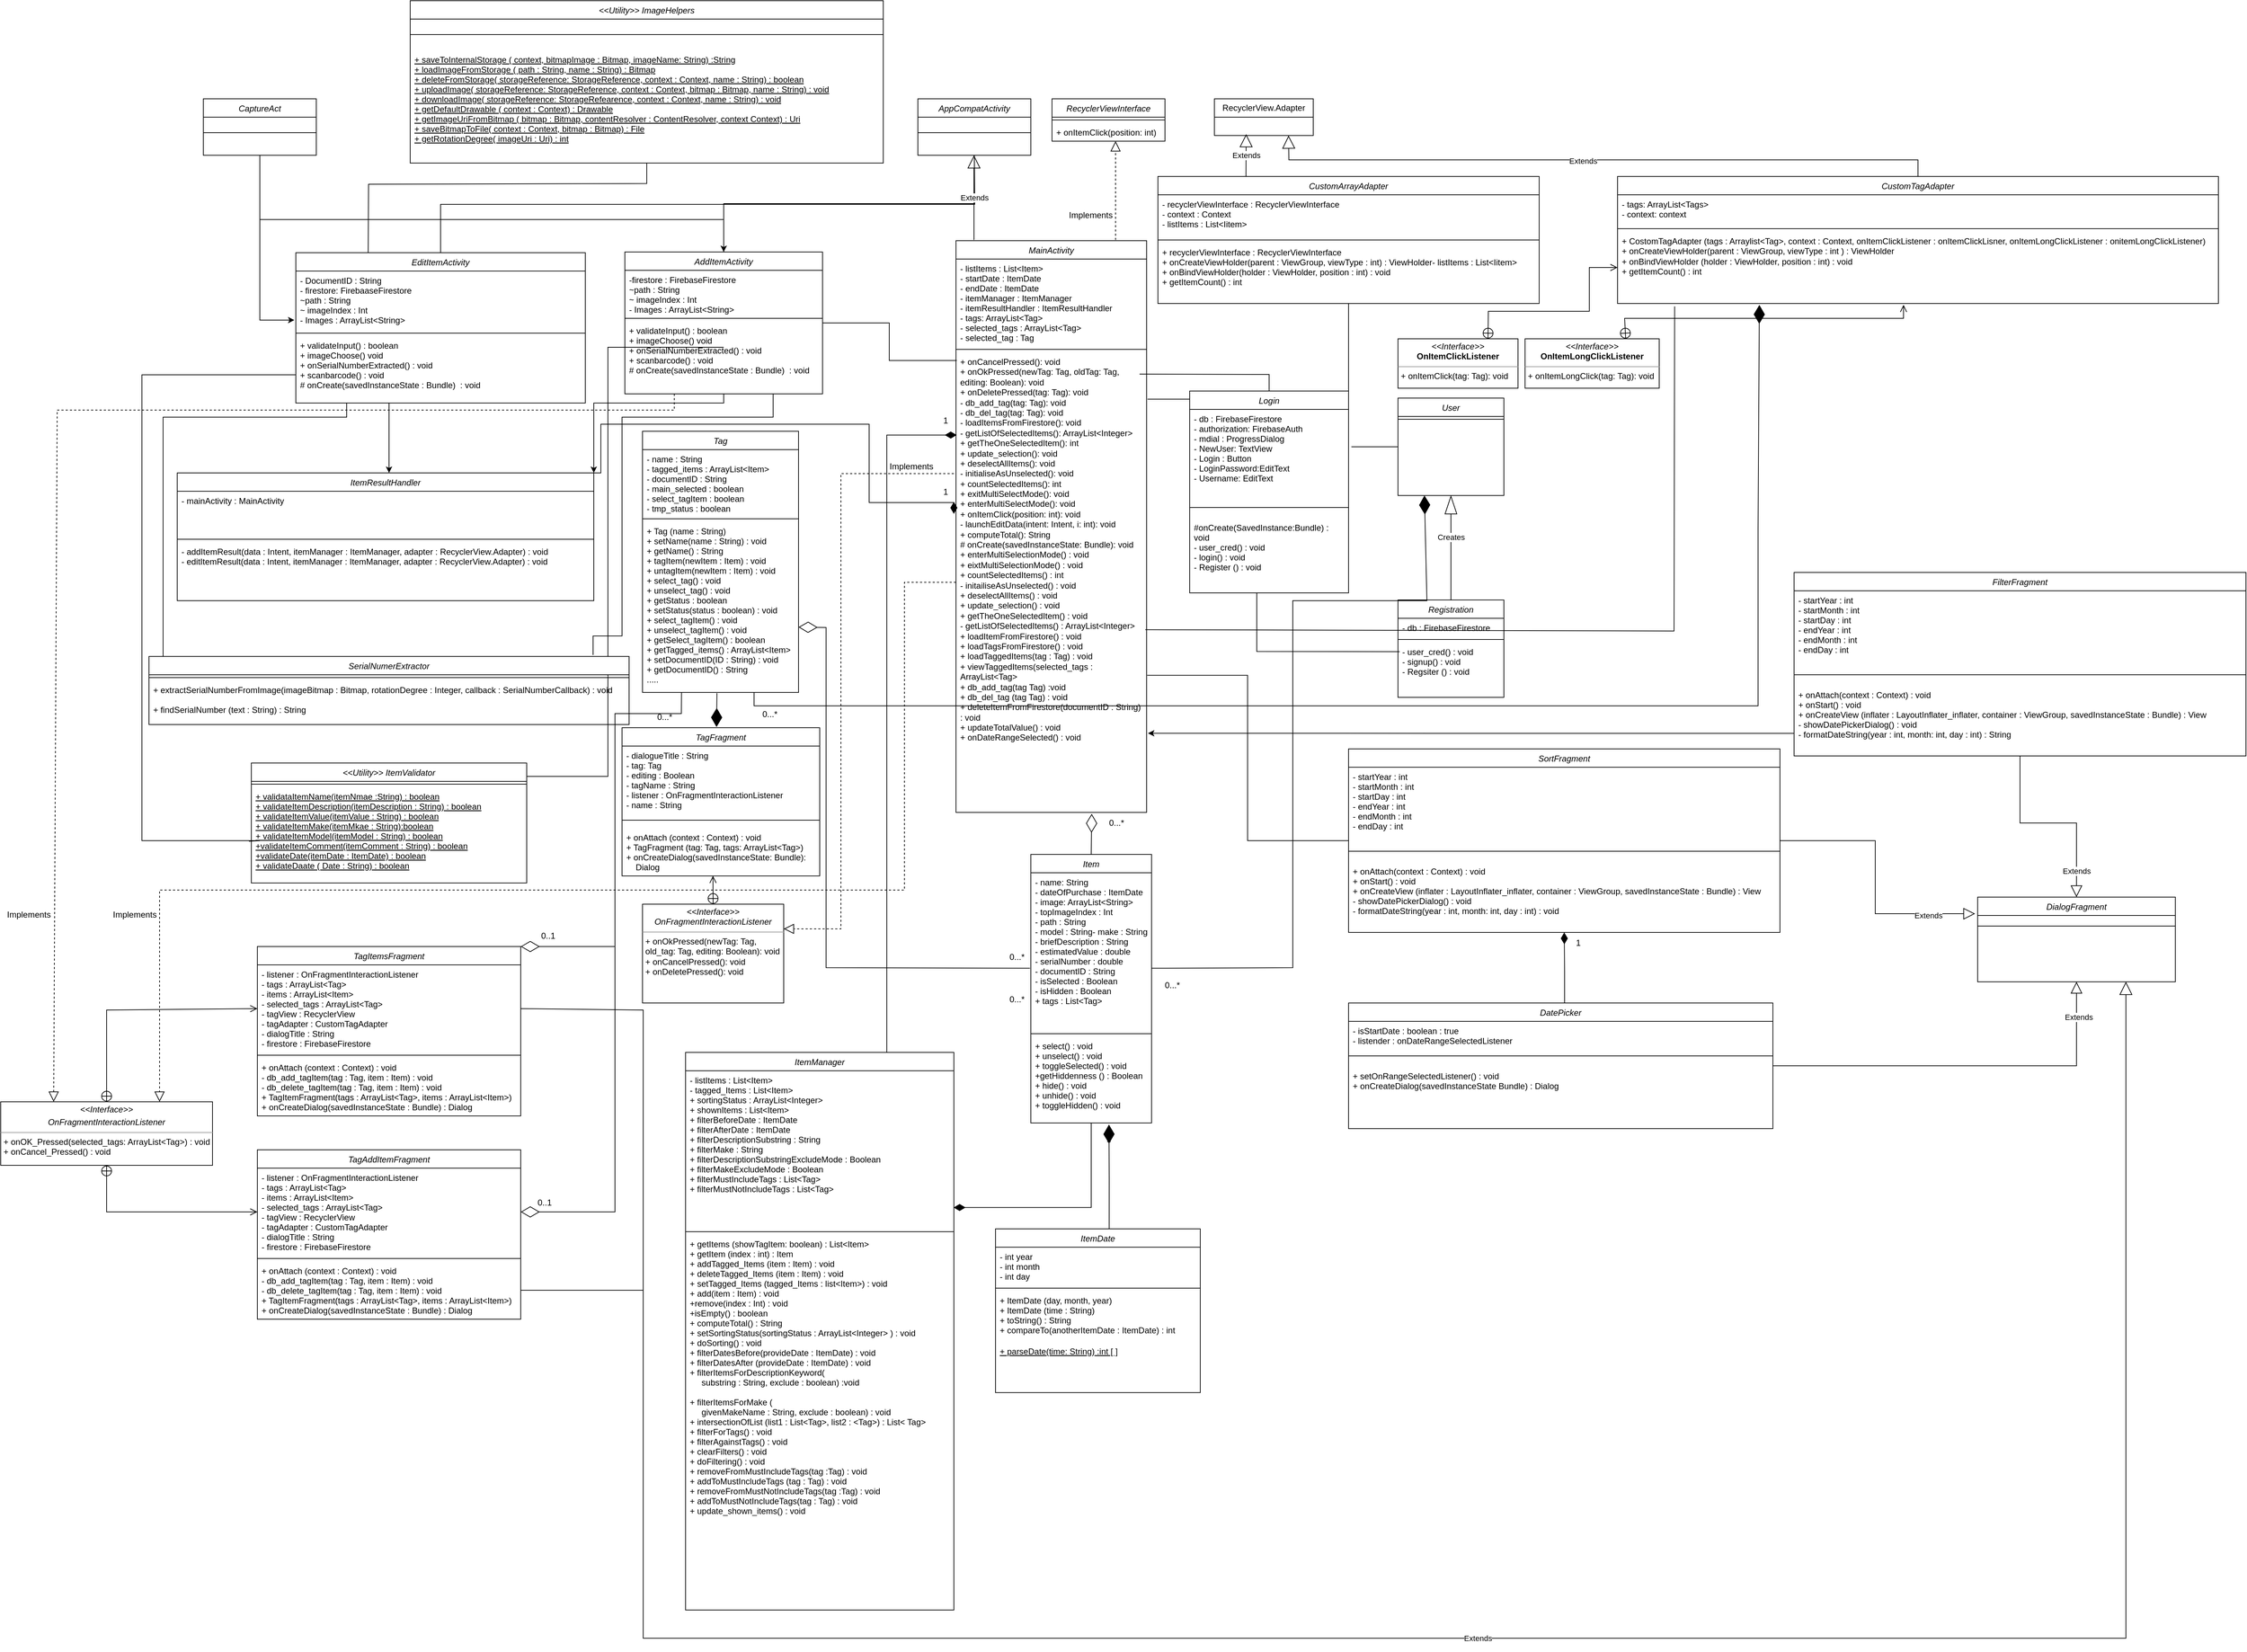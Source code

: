 <mxfile version="21.7.5" type="github">
  <diagram name="Page-1" id="D5rEtksEsVen9o-fTNwx">
    <mxGraphModel dx="5455" dy="3405" grid="1" gridSize="10" guides="1" tooltips="1" connect="1" arrows="1" fold="1" page="1" pageScale="1" pageWidth="827" pageHeight="1169" math="0" shadow="0">
      <root>
        <mxCell id="0" />
        <mxCell id="1" parent="0" />
        <mxCell id="bgdwnDgGQGbEjfy21P_r-1" style="edgeStyle=orthogonalEdgeStyle;rounded=0;orthogonalLoop=1;jettySize=auto;html=1;exitX=0.5;exitY=0;exitDx=0;exitDy=0;entryX=0.5;entryY=1;entryDx=0;entryDy=0;endArrow=none;endFill=0;" parent="1" source="bgdwnDgGQGbEjfy21P_r-20" target="bgdwnDgGQGbEjfy21P_r-6" edge="1">
          <mxGeometry relative="1" as="geometry" />
        </mxCell>
        <mxCell id="bgdwnDgGQGbEjfy21P_r-2" style="edgeStyle=orthogonalEdgeStyle;rounded=0;orthogonalLoop=1;jettySize=auto;html=1;exitX=1.005;exitY=0.102;exitDx=0;exitDy=0;entryX=0.5;entryY=1;entryDx=0;entryDy=0;endArrow=none;endFill=0;exitPerimeter=0;" parent="1" source="5qG-_wdLg8rwh6MkELda-3" target="bgdwnDgGQGbEjfy21P_r-33" edge="1">
          <mxGeometry relative="1" as="geometry" />
        </mxCell>
        <mxCell id="bgdwnDgGQGbEjfy21P_r-3" value="MainActivity" style="swimlane;fontStyle=2;align=center;verticalAlign=top;childLayout=stackLayout;horizontal=1;startSize=26;horizontalStack=0;resizeParent=1;resizeLast=0;collapsible=1;marginBottom=0;rounded=0;shadow=0;strokeWidth=1;" parent="1" vertex="1">
          <mxGeometry x="573" y="240" width="270" height="810" as="geometry">
            <mxRectangle x="230" y="140" width="160" height="26" as="alternateBounds" />
          </mxGeometry>
        </mxCell>
        <mxCell id="bgdwnDgGQGbEjfy21P_r-4" value="- listItems : List&lt;Item&gt;&#xa;- startDate : ItemDate&#xa;- endDate : ItemDate&#xa;- itemManager : ItemManager&#xa;- itemResultHandler : ItemResultHandler&#xa;- tags: ArrayList&lt;Tag&gt;&#xa;- selected_tags : ArrayList&lt;Tag&gt;&#xa;- selected_tag : Tag&#xa;" style="text;align=left;verticalAlign=top;spacingLeft=4;spacingRight=4;overflow=hidden;rotatable=0;points=[[0,0.5],[1,0.5]];portConstraint=eastwest;" parent="bgdwnDgGQGbEjfy21P_r-3" vertex="1">
          <mxGeometry y="26" width="270" height="124" as="geometry" />
        </mxCell>
        <mxCell id="bgdwnDgGQGbEjfy21P_r-5" value="" style="line;html=1;strokeWidth=1;align=left;verticalAlign=middle;spacingTop=-1;spacingLeft=3;spacingRight=3;rotatable=0;labelPosition=right;points=[];portConstraint=eastwest;" parent="bgdwnDgGQGbEjfy21P_r-3" vertex="1">
          <mxGeometry y="150" width="270" height="8" as="geometry" />
        </mxCell>
        <mxCell id="5qG-_wdLg8rwh6MkELda-3" value="+ onCancelPressed(): void&lt;br&gt;+ onOkPressed(newTag: Tag, oldTag: Tag, editing: Boolean): void&lt;br&gt;+ onDeletePressed(tag: Tag): void&lt;br&gt;- db_add_tag(tag: Tag): void&lt;br&gt;- db_del_tag(tag: Tag): void&lt;br&gt;- loadItemsFromFirestore(): void&lt;br&gt;- getListOfSelectedItems(): ArrayList&amp;lt;Integer&amp;gt;&lt;br&gt;+ getTheOneSelectedItem(): int&lt;br&gt;+ update_selection(): void&lt;br&gt;+ deselectAllItems(): void&lt;br&gt;- initialiseAsUnselected(): void&lt;br&gt;+ countSelectedItems(): int&lt;br&gt;+ exitMultiSelectMode(): void&lt;br&gt;+ enterMultiSelectMode(): void&lt;br&gt;+ onItemClick(position: int): void&lt;br&gt;- launchEditData(intent: Intent, i: int): void&lt;br&gt;+ computeTotal(): String&lt;br&gt;&lt;div&gt;# onCreate(savedInstanceState: Bundle): void&lt;/div&gt;&lt;div&gt;+ enterMultiSelectionMode() : void&lt;/div&gt;&lt;div&gt;+ eixtMultiSelectionMode() : void&lt;/div&gt;&lt;div&gt;+ countSelectedItems() : int&lt;/div&gt;&lt;div&gt;- initailiseAsUnselected() : void&lt;/div&gt;&lt;div&gt;+ deselectAllItems() : void&lt;/div&gt;&lt;div&gt;+ update_selection() : void&lt;/div&gt;&lt;div&gt;+ getTheOneSelectedItem() : void&lt;/div&gt;&lt;div&gt;- getListOfSelectedItems() : ArrayList&amp;lt;Integer&amp;gt;&lt;/div&gt;&lt;div&gt;+ loadItemFromFirestore() : void&lt;br&gt;&lt;/div&gt;&lt;div&gt;+ loadTagsFromFirestore() : void&lt;br&gt;&lt;/div&gt;&lt;div&gt;+ loadTaggedItems(tag : Tag) : void&lt;/div&gt;&lt;div&gt;+ viewTaggedItems(selected_tags : ArrayList&amp;lt;Tag&amp;gt;&lt;/div&gt;&lt;div&gt;+ db_add_tag(tag Tag) :void&lt;/div&gt;&lt;div&gt;+ db_del_tag (tag Tag) : void&lt;/div&gt;&lt;div&gt;+ deleteItemFromFirestore(documentID : String) : void&lt;/div&gt;&lt;div&gt;+ updateTotalValue() : void&lt;/div&gt;&lt;div&gt;+ onDateRangeSelected() : void &lt;br&gt;&lt;/div&gt;&lt;div&gt;&lt;br&gt;&lt;/div&gt;" style="text;strokeColor=none;fillColor=none;align=left;verticalAlign=top;spacingLeft=4;spacingRight=4;overflow=hidden;rotatable=0;points=[[0,0.5],[1,0.5]];portConstraint=eastwest;whiteSpace=wrap;html=1;" parent="bgdwnDgGQGbEjfy21P_r-3" vertex="1">
          <mxGeometry y="158" width="270" height="652" as="geometry" />
        </mxCell>
        <mxCell id="bgdwnDgGQGbEjfy21P_r-6" value="AppCompatActivity" style="swimlane;fontStyle=2;align=center;verticalAlign=top;childLayout=stackLayout;horizontal=1;startSize=26;horizontalStack=0;resizeParent=1;resizeLast=0;collapsible=1;marginBottom=0;rounded=0;shadow=0;strokeWidth=1;" parent="1" vertex="1">
          <mxGeometry x="519" y="39" width="160" height="80" as="geometry">
            <mxRectangle x="230" y="140" width="160" height="26" as="alternateBounds" />
          </mxGeometry>
        </mxCell>
        <mxCell id="bgdwnDgGQGbEjfy21P_r-7" value="" style="line;html=1;strokeWidth=1;align=left;verticalAlign=middle;spacingTop=-1;spacingLeft=3;spacingRight=3;rotatable=0;labelPosition=right;points=[];portConstraint=eastwest;" parent="bgdwnDgGQGbEjfy21P_r-6" vertex="1">
          <mxGeometry y="26" width="160" height="44" as="geometry" />
        </mxCell>
        <mxCell id="bgdwnDgGQGbEjfy21P_r-8" value="Item" style="swimlane;fontStyle=2;align=center;verticalAlign=top;childLayout=stackLayout;horizontal=1;startSize=26;horizontalStack=0;resizeParent=1;resizeLast=0;collapsible=1;marginBottom=0;rounded=0;shadow=0;strokeWidth=1;" parent="1" vertex="1">
          <mxGeometry x="679" y="1109.5" width="171" height="380.5" as="geometry">
            <mxRectangle x="230" y="140" width="160" height="26" as="alternateBounds" />
          </mxGeometry>
        </mxCell>
        <mxCell id="bgdwnDgGQGbEjfy21P_r-9" value="- name: String&#xa;- dateOfPurchase : ItemDate&#xa;- image: ArrayList&lt;String&gt;&#xa;- topImageIndex : Int&#xa;- path : String&#xa;- model : String- make : String&#xa;- briefDescription : String&#xa;- estimatedValue : double&#xa;- serialNumber : double&#xa;- documentID : String&#xa;- isSelected : Boolean&#xa;- isHidden : Boolean&#xa;+ tags : List&lt;Tag&gt;&#xa;&#xa;&#xa;&#xa;" style="text;align=left;verticalAlign=top;spacingLeft=4;spacingRight=4;overflow=hidden;rotatable=0;points=[[0,0.5],[1,0.5]];portConstraint=eastwest;" parent="bgdwnDgGQGbEjfy21P_r-8" vertex="1">
          <mxGeometry y="26" width="171" height="224" as="geometry" />
        </mxCell>
        <mxCell id="bgdwnDgGQGbEjfy21P_r-10" value="" style="line;html=1;strokeWidth=1;align=left;verticalAlign=middle;spacingTop=-1;spacingLeft=3;spacingRight=3;rotatable=0;labelPosition=right;points=[];portConstraint=eastwest;" parent="bgdwnDgGQGbEjfy21P_r-8" vertex="1">
          <mxGeometry y="250" width="171" height="8" as="geometry" />
        </mxCell>
        <mxCell id="bgdwnDgGQGbEjfy21P_r-86" value="+ select() : void&#xa;+ unselect() : void&#xa;+ toggleSelected() : void&#xa;+getHiddenness () : Boolean&#xa;+ hide() : void&#xa;+ unhide() : void&#xa;+ toggleHidden() : void&#xa;&#xa;" style="text;align=left;verticalAlign=top;spacingLeft=4;spacingRight=4;overflow=hidden;rotatable=0;points=[[0,0.5],[1,0.5]];portConstraint=eastwest;" parent="bgdwnDgGQGbEjfy21P_r-8" vertex="1">
          <mxGeometry y="258" width="171" height="122" as="geometry" />
        </mxCell>
        <mxCell id="bgdwnDgGQGbEjfy21P_r-11" value="" style="endArrow=block;dashed=1;endFill=0;endSize=12;html=1;rounded=0;entryX=0.557;entryY=1.324;entryDx=0;entryDy=0;entryPerimeter=0;" parent="1" edge="1">
          <mxGeometry width="160" relative="1" as="geometry">
            <mxPoint x="799" y="239" as="sourcePoint" />
            <mxPoint x="799.0" y="99.004" as="targetPoint" />
          </mxGeometry>
        </mxCell>
        <mxCell id="bgdwnDgGQGbEjfy21P_r-12" value="0...*" style="text;html=1;align=center;verticalAlign=middle;resizable=0;points=[];autosize=1;strokeColor=none;fillColor=none;" parent="1" vertex="1">
          <mxGeometry x="780" y="1050" width="40" height="30" as="geometry" />
        </mxCell>
        <mxCell id="bgdwnDgGQGbEjfy21P_r-14" value="Implements" style="text;html=1;strokeColor=none;fillColor=none;align=center;verticalAlign=middle;whiteSpace=wrap;rounded=0;rotation=0;" parent="1" vertex="1">
          <mxGeometry x="734" y="189" width="60" height="30" as="geometry" />
        </mxCell>
        <mxCell id="bgdwnDgGQGbEjfy21P_r-15" value="&lt;span style=&quot;font-weight: normal;&quot;&gt;&lt;i&gt;RecyclerViewInterface&lt;/i&gt;&lt;/span&gt;" style="swimlane;fontStyle=1;align=center;verticalAlign=top;childLayout=stackLayout;horizontal=1;startSize=26;horizontalStack=0;resizeParent=1;resizeParentMax=0;resizeLast=0;collapsible=1;marginBottom=0;whiteSpace=wrap;html=1;" parent="1" vertex="1">
          <mxGeometry x="709" y="39" width="160" height="60" as="geometry" />
        </mxCell>
        <mxCell id="bgdwnDgGQGbEjfy21P_r-16" value="" style="line;strokeWidth=1;fillColor=none;align=left;verticalAlign=middle;spacingTop=-1;spacingLeft=3;spacingRight=3;rotatable=0;labelPosition=right;points=[];portConstraint=eastwest;strokeColor=inherit;" parent="bgdwnDgGQGbEjfy21P_r-15" vertex="1">
          <mxGeometry y="26" width="160" height="8" as="geometry" />
        </mxCell>
        <mxCell id="bgdwnDgGQGbEjfy21P_r-17" value="+&amp;nbsp;onItemClick(position: int)" style="text;strokeColor=none;fillColor=none;align=left;verticalAlign=top;spacingLeft=4;spacingRight=4;overflow=hidden;rotatable=0;points=[[0,0.5],[1,0.5]];portConstraint=eastwest;whiteSpace=wrap;html=1;" parent="bgdwnDgGQGbEjfy21P_r-15" vertex="1">
          <mxGeometry y="34" width="160" height="26" as="geometry" />
        </mxCell>
        <mxCell id="bgdwnDgGQGbEjfy21P_r-18" style="edgeStyle=orthogonalEdgeStyle;rounded=0;orthogonalLoop=1;jettySize=auto;html=1;exitX=1;exitY=0.5;exitDx=0;exitDy=0;endArrow=none;endFill=0;entryX=0.004;entryY=0.018;entryDx=0;entryDy=0;entryPerimeter=0;" parent="1" source="bgdwnDgGQGbEjfy21P_r-20" target="5qG-_wdLg8rwh6MkELda-3" edge="1">
          <mxGeometry relative="1" as="geometry">
            <mxPoint x="569" y="338" as="targetPoint" />
          </mxGeometry>
        </mxCell>
        <mxCell id="bgdwnDgGQGbEjfy21P_r-19" style="edgeStyle=orthogonalEdgeStyle;rounded=0;orthogonalLoop=1;jettySize=auto;html=1;exitX=0.5;exitY=1;exitDx=0;exitDy=0;entryX=1;entryY=0.5;entryDx=0;entryDy=0;endArrow=none;endFill=0;" parent="1" edge="1">
          <mxGeometry relative="1" as="geometry">
            <Array as="points">
              <mxPoint x="80" y="391" />
              <mxPoint x="80" y="999" />
            </Array>
            <mxPoint x="244" y="391" as="sourcePoint" />
            <mxPoint x="-35" y="999" as="targetPoint" />
          </mxGeometry>
        </mxCell>
        <mxCell id="bgdwnDgGQGbEjfy21P_r-20" value="AddItemActivity" style="swimlane;fontStyle=2;align=center;verticalAlign=top;childLayout=stackLayout;horizontal=1;startSize=26;horizontalStack=0;resizeParent=1;resizeLast=0;collapsible=1;marginBottom=0;rounded=0;shadow=0;strokeWidth=1;" parent="1" vertex="1">
          <mxGeometry x="104" y="256" width="280" height="201" as="geometry">
            <mxRectangle x="230" y="140" width="160" height="26" as="alternateBounds" />
          </mxGeometry>
        </mxCell>
        <mxCell id="bgdwnDgGQGbEjfy21P_r-21" value="-firestore : FirebaseFirestore&#xa;~path : String&#xa;~ imageIndex : Int&#xa;- Images : ArrayList&lt;String&gt;" style="text;align=left;verticalAlign=top;spacingLeft=4;spacingRight=4;overflow=hidden;rotatable=0;points=[[0,0.5],[1,0.5]];portConstraint=eastwest;" parent="bgdwnDgGQGbEjfy21P_r-20" vertex="1">
          <mxGeometry y="26" width="280" height="64" as="geometry" />
        </mxCell>
        <mxCell id="bgdwnDgGQGbEjfy21P_r-22" value="" style="line;html=1;strokeWidth=1;align=left;verticalAlign=middle;spacingTop=-1;spacingLeft=3;spacingRight=3;rotatable=0;labelPosition=right;points=[];portConstraint=eastwest;" parent="bgdwnDgGQGbEjfy21P_r-20" vertex="1">
          <mxGeometry y="90" width="280" height="8" as="geometry" />
        </mxCell>
        <mxCell id="rvDD3UHiXVEZJfTkMx03-1" value="+ validateInput() : boolean&#xa;+ imageChoose() void&#xa;+ onSerialNumberExtracted() : void&#xa;+ scanbarcode() : void&#xa;# onCreate(savedInstanceState : Bundle)  : void&#xa;" style="text;align=left;verticalAlign=top;spacingLeft=4;spacingRight=4;overflow=hidden;rotatable=0;points=[[0,0.5],[1,0.5]];portConstraint=eastwest;" parent="bgdwnDgGQGbEjfy21P_r-20" vertex="1">
          <mxGeometry y="98" width="280" height="90" as="geometry" />
        </mxCell>
        <mxCell id="bgdwnDgGQGbEjfy21P_r-23" value="&lt;&lt;Utility&gt;&gt; ItemValidator" style="swimlane;fontStyle=2;align=center;verticalAlign=top;childLayout=stackLayout;horizontal=1;startSize=26;horizontalStack=0;resizeParent=1;resizeLast=0;collapsible=1;marginBottom=0;rounded=0;shadow=0;strokeWidth=1;" parent="1" vertex="1">
          <mxGeometry x="-425" y="980" width="390" height="170" as="geometry">
            <mxRectangle x="230" y="140" width="160" height="26" as="alternateBounds" />
          </mxGeometry>
        </mxCell>
        <mxCell id="bgdwnDgGQGbEjfy21P_r-25" value="" style="line;html=1;strokeWidth=1;align=left;verticalAlign=middle;spacingTop=-1;spacingLeft=3;spacingRight=3;rotatable=0;labelPosition=right;points=[];portConstraint=eastwest;" parent="bgdwnDgGQGbEjfy21P_r-23" vertex="1">
          <mxGeometry y="26" width="390" height="8" as="geometry" />
        </mxCell>
        <mxCell id="rvDD3UHiXVEZJfTkMx03-3" value="+ validataItemName(itemNmae :String) : boolean&#xa;+ validateItemDescription(itemDescription : String) : boolean&#xa;+ validateItemValue(itemValue : String) : boolean&#xa;+ validateItemMake(itemMkae : String):boolean&#xa;+ validateItemModel(itemModel : String) : boolean&#xa;+validateItemComment(itemComment : String) : boolean&#xa;+validateDate(itemDate : ItemDate) : boolean&#xa;+ validateDaate ( Date : String) : boolean&#xa;" style="text;align=left;verticalAlign=top;spacingLeft=4;spacingRight=4;overflow=hidden;rotatable=0;points=[[0,0.5],[1,0.5]];portConstraint=eastwest;fontStyle=4" parent="bgdwnDgGQGbEjfy21P_r-23" vertex="1">
          <mxGeometry y="34" width="390" height="124" as="geometry" />
        </mxCell>
        <mxCell id="bgdwnDgGQGbEjfy21P_r-26" style="edgeStyle=orthogonalEdgeStyle;rounded=0;orthogonalLoop=1;jettySize=auto;html=1;exitX=0.5;exitY=1;exitDx=0;exitDy=0;endArrow=none;endFill=0;entryX=-0.009;entryY=0.62;entryDx=0;entryDy=0;entryPerimeter=0;" parent="1" target="rvDD3UHiXVEZJfTkMx03-3" edge="1">
          <mxGeometry relative="1" as="geometry">
            <mxPoint x="-362" y="370" as="sourcePoint" />
            <mxPoint x="-610" y="1010" as="targetPoint" />
            <Array as="points">
              <mxPoint x="-362" y="430" />
              <mxPoint x="-580" y="430" />
              <mxPoint x="-580" y="1090" />
              <mxPoint x="-413" y="1090" />
            </Array>
          </mxGeometry>
        </mxCell>
        <mxCell id="bgdwnDgGQGbEjfy21P_r-27" style="edgeStyle=orthogonalEdgeStyle;rounded=0;orthogonalLoop=1;jettySize=auto;html=1;exitX=0.5;exitY=0;exitDx=0;exitDy=0;endArrow=none;endFill=0;" parent="1" source="bgdwnDgGQGbEjfy21P_r-28" edge="1">
          <mxGeometry relative="1" as="geometry">
            <mxPoint x="599" y="119" as="targetPoint" />
          </mxGeometry>
        </mxCell>
        <mxCell id="7NX-3h9IZwXoTsrzqrq4-16" style="edgeStyle=orthogonalEdgeStyle;rounded=0;orthogonalLoop=1;jettySize=auto;html=1;" parent="1" source="bgdwnDgGQGbEjfy21P_r-28" target="7NX-3h9IZwXoTsrzqrq4-7" edge="1">
          <mxGeometry relative="1" as="geometry">
            <Array as="points">
              <mxPoint x="-230" y="550" />
              <mxPoint x="-230" y="550" />
            </Array>
          </mxGeometry>
        </mxCell>
        <mxCell id="bgdwnDgGQGbEjfy21P_r-28" value="EditItemActivity" style="swimlane;fontStyle=2;align=center;verticalAlign=top;childLayout=stackLayout;horizontal=1;startSize=26;horizontalStack=0;resizeParent=1;resizeLast=0;collapsible=1;marginBottom=0;rounded=0;shadow=0;strokeWidth=1;" parent="1" vertex="1">
          <mxGeometry x="-362" y="257" width="410" height="213" as="geometry">
            <mxRectangle x="230" y="140" width="160" height="26" as="alternateBounds" />
          </mxGeometry>
        </mxCell>
        <mxCell id="bgdwnDgGQGbEjfy21P_r-29" value="- DocumentID : String&#xa;- firestore: FirebaaseFirestore&#xa;~path : String&#xa;~ imageIndex : Int&#xa;- Images : ArrayList&lt;String&gt;&#xa;" style="text;align=left;verticalAlign=top;spacingLeft=4;spacingRight=4;overflow=hidden;rotatable=0;points=[[0,0.5],[1,0.5]];portConstraint=eastwest;" parent="bgdwnDgGQGbEjfy21P_r-28" vertex="1">
          <mxGeometry y="26" width="410" height="84" as="geometry" />
        </mxCell>
        <mxCell id="bgdwnDgGQGbEjfy21P_r-30" value="" style="line;html=1;strokeWidth=1;align=left;verticalAlign=middle;spacingTop=-1;spacingLeft=3;spacingRight=3;rotatable=0;labelPosition=right;points=[];portConstraint=eastwest;" parent="bgdwnDgGQGbEjfy21P_r-28" vertex="1">
          <mxGeometry y="110" width="410" height="8" as="geometry" />
        </mxCell>
        <mxCell id="rvDD3UHiXVEZJfTkMx03-2" value="+ validateInput() : boolean&#xa;+ imageChoose() void&#xa;+ onSerialNumberExtracted() : void&#xa;+ scanbarcode() : void&#xa;# onCreate(savedInstanceState : Bundle)  : void&#xa;" style="text;align=left;verticalAlign=top;spacingLeft=4;spacingRight=4;overflow=hidden;rotatable=0;points=[[0,0.5],[1,0.5]];portConstraint=eastwest;" parent="bgdwnDgGQGbEjfy21P_r-28" vertex="1">
          <mxGeometry y="118" width="410" height="82" as="geometry" />
        </mxCell>
        <mxCell id="bgdwnDgGQGbEjfy21P_r-31" value="RecyclerView.Adapter" style="swimlane;fontStyle=0;childLayout=stackLayout;horizontal=1;startSize=26;fillColor=none;horizontalStack=0;resizeParent=1;resizeParentMax=0;resizeLast=0;collapsible=1;marginBottom=0;whiteSpace=wrap;html=1;" parent="1" vertex="1">
          <mxGeometry x="939" y="39" width="140" height="52" as="geometry" />
        </mxCell>
        <mxCell id="bgdwnDgGQGbEjfy21P_r-32" value="Extends" style="endArrow=block;endSize=16;endFill=0;html=1;rounded=0;exitX=0.231;exitY=0.004;exitDx=0;exitDy=0;exitPerimeter=0;" parent="1" source="bgdwnDgGQGbEjfy21P_r-33" edge="1">
          <mxGeometry width="160" relative="1" as="geometry">
            <mxPoint x="1008.62" y="159" as="sourcePoint" />
            <mxPoint x="984" y="89" as="targetPoint" />
          </mxGeometry>
        </mxCell>
        <mxCell id="bgdwnDgGQGbEjfy21P_r-33" value="CustomArrayAdapter" style="swimlane;fontStyle=2;align=center;verticalAlign=top;childLayout=stackLayout;horizontal=1;startSize=26;horizontalStack=0;resizeParent=1;resizeLast=0;collapsible=1;marginBottom=0;rounded=0;shadow=0;strokeWidth=1;" parent="1" vertex="1">
          <mxGeometry x="859" y="149" width="540" height="180" as="geometry">
            <mxRectangle x="230" y="140" width="160" height="26" as="alternateBounds" />
          </mxGeometry>
        </mxCell>
        <mxCell id="bgdwnDgGQGbEjfy21P_r-34" value="- recyclerViewInterface : RecyclerViewInterface&#xa;- context : Context&#xa;- listItems : List&lt;Iitem&gt;&#xa;" style="text;align=left;verticalAlign=top;spacingLeft=4;spacingRight=4;overflow=hidden;rotatable=0;points=[[0,0.5],[1,0.5]];portConstraint=eastwest;" parent="bgdwnDgGQGbEjfy21P_r-33" vertex="1">
          <mxGeometry y="26" width="540" height="60" as="geometry" />
        </mxCell>
        <mxCell id="bgdwnDgGQGbEjfy21P_r-35" value="" style="line;html=1;strokeWidth=1;align=left;verticalAlign=middle;spacingTop=-1;spacingLeft=3;spacingRight=3;rotatable=0;labelPosition=right;points=[];portConstraint=eastwest;" parent="bgdwnDgGQGbEjfy21P_r-33" vertex="1">
          <mxGeometry y="86" width="540" height="8" as="geometry" />
        </mxCell>
        <mxCell id="rvDD3UHiXVEZJfTkMx03-4" value="+ recyclerViewInterface : RecyclerViewInterface&#xa;+ onCreateViewHolder(parent : ViewGroup, viewType : int) : ViewHolder- listItems : List&lt;Iitem&gt;&#xa;+ onBindViewHolder(holder : ViewHolder, position : int) : void&#xa;+ getItemCount() : int&#xa;" style="text;align=left;verticalAlign=top;spacingLeft=4;spacingRight=4;overflow=hidden;rotatable=0;points=[[0,0.5],[1,0.5]];portConstraint=eastwest;" parent="bgdwnDgGQGbEjfy21P_r-33" vertex="1">
          <mxGeometry y="94" width="540" height="76" as="geometry" />
        </mxCell>
        <mxCell id="bgdwnDgGQGbEjfy21P_r-36" value="Extends" style="endArrow=block;endSize=16;endFill=0;html=1;rounded=0;" parent="1" edge="1">
          <mxGeometry width="160" relative="1" as="geometry">
            <mxPoint x="598.5" y="239" as="sourcePoint" />
            <mxPoint x="598.5" y="119" as="targetPoint" />
          </mxGeometry>
        </mxCell>
        <mxCell id="bgdwnDgGQGbEjfy21P_r-37" value="ItemDate" style="swimlane;fontStyle=2;align=center;verticalAlign=top;childLayout=stackLayout;horizontal=1;startSize=26;horizontalStack=0;resizeParent=1;resizeLast=0;collapsible=1;marginBottom=0;rounded=0;shadow=0;strokeWidth=1;" parent="1" vertex="1">
          <mxGeometry x="629" y="1640" width="290" height="232" as="geometry">
            <mxRectangle x="230" y="140" width="160" height="26" as="alternateBounds" />
          </mxGeometry>
        </mxCell>
        <mxCell id="bgdwnDgGQGbEjfy21P_r-38" value="- int year&#xa;- int month&#xa;- int day&#xa;" style="text;align=left;verticalAlign=top;spacingLeft=4;spacingRight=4;overflow=hidden;rotatable=0;points=[[0,0.5],[1,0.5]];portConstraint=eastwest;" parent="bgdwnDgGQGbEjfy21P_r-37" vertex="1">
          <mxGeometry y="26" width="290" height="54" as="geometry" />
        </mxCell>
        <mxCell id="bgdwnDgGQGbEjfy21P_r-39" value="" style="line;html=1;strokeWidth=1;align=left;verticalAlign=middle;spacingTop=-1;spacingLeft=3;spacingRight=3;rotatable=0;labelPosition=right;points=[];portConstraint=eastwest;" parent="bgdwnDgGQGbEjfy21P_r-37" vertex="1">
          <mxGeometry y="80" width="290" height="8" as="geometry" />
        </mxCell>
        <mxCell id="bgdwnDgGQGbEjfy21P_r-44" value="+ ItemDate (day, month, year)&#xa;+ ItemDate (time : String)&#xa;+ toString() : String&#xa;+ compareTo(anotherItemDate : ItemDate) : int&#xa;&#xa;&#xa;&#xa;" style="text;align=left;verticalAlign=top;spacingLeft=4;spacingRight=4;overflow=hidden;rotatable=0;points=[[0,0.5],[1,0.5]];portConstraint=eastwest;" parent="bgdwnDgGQGbEjfy21P_r-37" vertex="1">
          <mxGeometry y="88" width="290" height="72" as="geometry" />
        </mxCell>
        <mxCell id="bgdwnDgGQGbEjfy21P_r-45" value="+ parseDate(time: String) :int [ ]&#xa;&#xa;" style="text;align=left;verticalAlign=top;spacingLeft=4;spacingRight=4;overflow=hidden;rotatable=0;points=[[0,0.5],[1,0.5]];portConstraint=eastwest;fontStyle=4" parent="bgdwnDgGQGbEjfy21P_r-37" vertex="1">
          <mxGeometry y="160" width="290" height="72" as="geometry" />
        </mxCell>
        <mxCell id="bgdwnDgGQGbEjfy21P_r-46" value="" style="endArrow=diamondThin;endFill=1;endSize=24;html=1;rounded=0;exitX=0.555;exitY=0;exitDx=0;exitDy=0;entryX=0.647;entryY=1.023;entryDx=0;entryDy=0;exitPerimeter=0;entryPerimeter=0;" parent="1" source="bgdwnDgGQGbEjfy21P_r-37" target="bgdwnDgGQGbEjfy21P_r-86" edge="1">
          <mxGeometry width="160" relative="1" as="geometry">
            <mxPoint x="728.74" y="916" as="sourcePoint" />
            <mxPoint x="868.139" y="1155.68" as="targetPoint" />
            <Array as="points">
              <mxPoint x="790" y="1570" />
            </Array>
          </mxGeometry>
        </mxCell>
        <mxCell id="bgdwnDgGQGbEjfy21P_r-51" style="edgeStyle=orthogonalEdgeStyle;rounded=0;orthogonalLoop=1;jettySize=auto;html=1;exitX=1;exitY=0.5;exitDx=0;exitDy=0;endArrow=none;endFill=0;entryX=0.5;entryY=0;entryDx=0;entryDy=0;" parent="1" target="rvDD3UHiXVEZJfTkMx03-12" edge="1">
          <mxGeometry relative="1" as="geometry">
            <mxPoint x="1004" y="459" as="targetPoint" />
            <mxPoint x="833" y="429" as="sourcePoint" />
          </mxGeometry>
        </mxCell>
        <mxCell id="bgdwnDgGQGbEjfy21P_r-53" value="Registration" style="swimlane;fontStyle=2;align=center;verticalAlign=top;childLayout=stackLayout;horizontal=1;startSize=26;horizontalStack=0;resizeParent=1;resizeLast=0;collapsible=1;marginBottom=0;rounded=0;shadow=0;strokeWidth=1;" parent="1" vertex="1">
          <mxGeometry x="1199" y="749" width="150" height="138" as="geometry">
            <mxRectangle x="230" y="140" width="160" height="26" as="alternateBounds" />
          </mxGeometry>
        </mxCell>
        <mxCell id="bgdwnDgGQGbEjfy21P_r-54" value="- db : FirebaseFirestore" style="text;align=left;verticalAlign=top;spacingLeft=4;spacingRight=4;overflow=hidden;rotatable=0;points=[[0,0.5],[1,0.5]];portConstraint=eastwest;" parent="bgdwnDgGQGbEjfy21P_r-53" vertex="1">
          <mxGeometry y="26" width="150" height="26" as="geometry" />
        </mxCell>
        <mxCell id="bgdwnDgGQGbEjfy21P_r-55" value="" style="line;html=1;strokeWidth=1;align=left;verticalAlign=middle;spacingTop=-1;spacingLeft=3;spacingRight=3;rotatable=0;labelPosition=right;points=[];portConstraint=eastwest;" parent="bgdwnDgGQGbEjfy21P_r-53" vertex="1">
          <mxGeometry y="52" width="150" height="8" as="geometry" />
        </mxCell>
        <mxCell id="bgdwnDgGQGbEjfy21P_r-56" value="- user_cred() : void&#xa;- signup() : void&#xa;- Regsiter () : void&#xa;" style="text;align=left;verticalAlign=top;spacingLeft=4;spacingRight=4;overflow=hidden;rotatable=0;points=[[0,0.5],[1,0.5]];portConstraint=eastwest;" parent="bgdwnDgGQGbEjfy21P_r-53" vertex="1">
          <mxGeometry y="60" width="150" height="60" as="geometry" />
        </mxCell>
        <mxCell id="bgdwnDgGQGbEjfy21P_r-57" value="" style="endArrow=none;html=1;rounded=0;exitX=0.016;exitY=0.221;exitDx=0;exitDy=0;startArrow=none;startFill=0;exitPerimeter=0;" parent="1" source="bgdwnDgGQGbEjfy21P_r-56" edge="1">
          <mxGeometry width="50" height="50" relative="1" as="geometry">
            <mxPoint x="929" y="549" as="sourcePoint" />
            <mxPoint x="999" y="739" as="targetPoint" />
            <Array as="points">
              <mxPoint x="999" y="822" />
            </Array>
          </mxGeometry>
        </mxCell>
        <mxCell id="bgdwnDgGQGbEjfy21P_r-58" value="User" style="swimlane;fontStyle=2;align=center;verticalAlign=top;childLayout=stackLayout;horizontal=1;startSize=26;horizontalStack=0;resizeParent=1;resizeLast=0;collapsible=1;marginBottom=0;rounded=0;shadow=0;strokeWidth=1;" parent="1" vertex="1">
          <mxGeometry x="1199" y="463" width="150" height="138" as="geometry">
            <mxRectangle x="230" y="140" width="160" height="26" as="alternateBounds" />
          </mxGeometry>
        </mxCell>
        <mxCell id="bgdwnDgGQGbEjfy21P_r-60" value="" style="line;html=1;strokeWidth=1;align=left;verticalAlign=middle;spacingTop=-1;spacingLeft=3;spacingRight=3;rotatable=0;labelPosition=right;points=[];portConstraint=eastwest;" parent="bgdwnDgGQGbEjfy21P_r-58" vertex="1">
          <mxGeometry y="26" width="150" height="8" as="geometry" />
        </mxCell>
        <mxCell id="bgdwnDgGQGbEjfy21P_r-64" value="" style="endArrow=none;html=1;rounded=0;entryX=0;entryY=0.5;entryDx=0;entryDy=0;exitX=1.018;exitY=0.427;exitDx=0;exitDy=0;exitPerimeter=0;startArrow=none;startFill=0;endFill=0;endSize=16;startSize=16;" parent="1" source="rvDD3UHiXVEZJfTkMx03-13" target="bgdwnDgGQGbEjfy21P_r-58" edge="1">
          <mxGeometry width="50" height="50" relative="1" as="geometry">
            <mxPoint x="1079.15" y="532.02" as="sourcePoint" />
            <mxPoint x="1198.85" y="505.8" as="targetPoint" />
          </mxGeometry>
        </mxCell>
        <mxCell id="bgdwnDgGQGbEjfy21P_r-65" value="" style="endArrow=none;html=1;rounded=0;entryX=0.5;entryY=0;entryDx=0;entryDy=0;startArrow=blockThin;startFill=0;strokeWidth=1;endSize=8;targetPerimeterSpacing=12;sourcePerimeterSpacing=5;startSize=24;" parent="1" target="bgdwnDgGQGbEjfy21P_r-53" edge="1">
          <mxGeometry width="50" height="50" relative="1" as="geometry">
            <mxPoint x="1274" y="601" as="sourcePoint" />
            <mxPoint x="1014" y="607" as="targetPoint" />
          </mxGeometry>
        </mxCell>
        <mxCell id="bgdwnDgGQGbEjfy21P_r-68" value="Creates" style="edgeLabel;html=1;align=center;verticalAlign=middle;resizable=0;points=[];" parent="bgdwnDgGQGbEjfy21P_r-65" vertex="1" connectable="0">
          <mxGeometry x="-0.644" y="3" relative="1" as="geometry">
            <mxPoint x="-3" y="32" as="offset" />
          </mxGeometry>
        </mxCell>
        <mxCell id="bgdwnDgGQGbEjfy21P_r-72" value="0...*" style="text;html=1;align=center;verticalAlign=middle;resizable=0;points=[];autosize=1;strokeColor=none;fillColor=none;" parent="1" vertex="1">
          <mxGeometry x="859" y="1280" width="40" height="30" as="geometry" />
        </mxCell>
        <mxCell id="bgdwnDgGQGbEjfy21P_r-73" value="" style="endArrow=diamondThin;endFill=1;endSize=24;html=1;rounded=0;exitX=0.999;exitY=0.604;exitDx=0;exitDy=0;entryX=0.25;entryY=1;entryDx=0;entryDy=0;exitPerimeter=0;" parent="1" source="bgdwnDgGQGbEjfy21P_r-9" target="bgdwnDgGQGbEjfy21P_r-58" edge="1">
          <mxGeometry width="160" relative="1" as="geometry">
            <mxPoint x="1009.04" y="777" as="sourcePoint" />
            <mxPoint x="1008.71" y="660" as="targetPoint" />
            <Array as="points">
              <mxPoint x="1050" y="1270" />
              <mxPoint x="1050" y="750" />
              <mxPoint x="1240" y="750" />
            </Array>
          </mxGeometry>
        </mxCell>
        <mxCell id="bgdwnDgGQGbEjfy21P_r-75" value="Tag" style="swimlane;fontStyle=2;align=center;verticalAlign=top;childLayout=stackLayout;horizontal=1;startSize=26;horizontalStack=0;resizeParent=1;resizeLast=0;collapsible=1;marginBottom=0;rounded=0;shadow=0;strokeWidth=1;" parent="1" vertex="1">
          <mxGeometry x="129" y="510" width="221" height="370" as="geometry">
            <mxRectangle x="230" y="140" width="160" height="26" as="alternateBounds" />
          </mxGeometry>
        </mxCell>
        <mxCell id="bgdwnDgGQGbEjfy21P_r-76" value="- name : String&#xa;- tagged_items : ArrayList&lt;Item&gt;&#xa;- documentID : String&#xa;- main_selected : boolean&#xa;- select_tagItem : boolean&#xa;- tmp_status : boolean" style="text;align=left;verticalAlign=top;spacingLeft=4;spacingRight=4;overflow=hidden;rotatable=0;points=[[0,0.5],[1,0.5]];portConstraint=eastwest;" parent="bgdwnDgGQGbEjfy21P_r-75" vertex="1">
          <mxGeometry y="26" width="221" height="94" as="geometry" />
        </mxCell>
        <mxCell id="bgdwnDgGQGbEjfy21P_r-77" value="" style="line;html=1;strokeWidth=1;align=left;verticalAlign=middle;spacingTop=-1;spacingLeft=3;spacingRight=3;rotatable=0;labelPosition=right;points=[];portConstraint=eastwest;" parent="bgdwnDgGQGbEjfy21P_r-75" vertex="1">
          <mxGeometry y="120" width="221" height="8" as="geometry" />
        </mxCell>
        <mxCell id="bgdwnDgGQGbEjfy21P_r-85" value="+ Tag (name : String)&#xa;+ setName(name : String) : void&#xa;+ getName() : String&#xa;+ tagItem(newItem : Item) : void&#xa;+ untagItem(newItem : Item) : void&#xa;+ select_tag() : void&#xa;+ unselect_tag() : void&#xa;+ getStatus : boolean&#xa;+ setStatus(status : boolean) : void&#xa;+ select_tagItem() : void&#xa;+ unselect_tagItem() : void&#xa;+ getSelect_tagItem() : boolean&#xa;+ getTagged_items() : ArrayList&lt;Item&gt;&#xa;+ setDocumentID(ID : String) : void&#xa;+ getDocumentID() : String&#xa;....." style="text;align=left;verticalAlign=top;spacingLeft=4;spacingRight=4;overflow=hidden;rotatable=0;points=[[0,0.5],[1,0.5]];portConstraint=eastwest;" parent="bgdwnDgGQGbEjfy21P_r-75" vertex="1">
          <mxGeometry y="128" width="221" height="242" as="geometry" />
        </mxCell>
        <mxCell id="bgdwnDgGQGbEjfy21P_r-78" value="" style="endArrow=none;endFill=0;endSize=24;html=1;rounded=0;exitX=1;exitY=0.75;exitDx=0;exitDy=0;startArrow=diamondThin;startFill=0;startSize=24;entryX=-0.007;entryY=0.604;entryDx=0;entryDy=0;entryPerimeter=0;" parent="1" source="bgdwnDgGQGbEjfy21P_r-75" target="bgdwnDgGQGbEjfy21P_r-9" edge="1">
          <mxGeometry width="160" relative="1" as="geometry">
            <mxPoint x="339" y="720" as="sourcePoint" />
            <mxPoint x="619" y="829" as="targetPoint" />
            <Array as="points">
              <mxPoint x="389" y="788" />
              <mxPoint x="389" y="1270" />
            </Array>
          </mxGeometry>
        </mxCell>
        <mxCell id="bgdwnDgGQGbEjfy21P_r-80" value="0...*" style="text;html=1;align=center;verticalAlign=middle;resizable=0;points=[];autosize=1;strokeColor=none;fillColor=none;" parent="1" vertex="1">
          <mxGeometry x="639" y="1240" width="40" height="30" as="geometry" />
        </mxCell>
        <mxCell id="bgdwnDgGQGbEjfy21P_r-88" value="TagFragment" style="swimlane;fontStyle=2;align=center;verticalAlign=top;childLayout=stackLayout;horizontal=1;startSize=26;horizontalStack=0;resizeParent=1;resizeLast=0;collapsible=1;marginBottom=0;rounded=0;shadow=0;strokeWidth=1;" parent="1" vertex="1">
          <mxGeometry x="100" y="930" width="280" height="210" as="geometry">
            <mxRectangle x="230" y="140" width="160" height="26" as="alternateBounds" />
          </mxGeometry>
        </mxCell>
        <mxCell id="bgdwnDgGQGbEjfy21P_r-89" value="- dialogueTitle : String&#xa;- tag: Tag&#xa;- editing : Boolean&#xa;- tagName : String&#xa;- listener : OnFragmentInteractionListener&#xa;- name : String&#xa;" style="text;align=left;verticalAlign=top;spacingLeft=4;spacingRight=4;overflow=hidden;rotatable=0;points=[[0,0.5],[1,0.5]];portConstraint=eastwest;" parent="bgdwnDgGQGbEjfy21P_r-88" vertex="1">
          <mxGeometry y="26" width="280" height="94" as="geometry" />
        </mxCell>
        <mxCell id="bgdwnDgGQGbEjfy21P_r-90" value="" style="line;html=1;strokeWidth=1;align=left;verticalAlign=middle;spacingTop=-1;spacingLeft=3;spacingRight=3;rotatable=0;labelPosition=right;points=[];portConstraint=eastwest;" parent="bgdwnDgGQGbEjfy21P_r-88" vertex="1">
          <mxGeometry y="120" width="280" height="22" as="geometry" />
        </mxCell>
        <mxCell id="bgdwnDgGQGbEjfy21P_r-91" value="+ onAttach (context : Context) : void&#xa;+ TagFragment (tag: Tag, tags: ArrayList&lt;Tag&gt;)&#xa;+ onCreateDialog(savedInstanceState: Bundle): &#xa;    Dialog&#xa;" style="text;align=left;verticalAlign=top;spacingLeft=4;spacingRight=4;overflow=hidden;rotatable=0;points=[[0,0.5],[1,0.5]];portConstraint=eastwest;" parent="bgdwnDgGQGbEjfy21P_r-88" vertex="1">
          <mxGeometry y="142" width="280" height="68" as="geometry" />
        </mxCell>
        <mxCell id="bgdwnDgGQGbEjfy21P_r-92" value="" style="endArrow=diamondThin;endFill=1;endSize=24;html=1;rounded=0;exitX=0.477;exitY=1.004;exitDx=0;exitDy=0;entryX=0.478;entryY=-0.005;entryDx=0;entryDy=0;exitPerimeter=0;entryPerimeter=0;" parent="1" source="bgdwnDgGQGbEjfy21P_r-85" target="bgdwnDgGQGbEjfy21P_r-88" edge="1">
          <mxGeometry width="160" relative="1" as="geometry">
            <mxPoint x="412.33" y="899" as="sourcePoint" />
            <mxPoint x="412.0" y="782" as="targetPoint" />
          </mxGeometry>
        </mxCell>
        <mxCell id="bgdwnDgGQGbEjfy21P_r-93" value="0...*" style="text;html=1;align=center;verticalAlign=middle;resizable=0;points=[];autosize=1;strokeColor=none;fillColor=none;" parent="1" vertex="1">
          <mxGeometry x="289" y="895.5" width="40" height="30" as="geometry" />
        </mxCell>
        <mxCell id="bgdwnDgGQGbEjfy21P_r-94" value="&lt;&lt;Utility&gt;&gt; ImageHelpers" style="swimlane;fontStyle=2;align=center;verticalAlign=top;childLayout=stackLayout;horizontal=1;startSize=26;horizontalStack=0;resizeParent=1;resizeLast=0;collapsible=1;marginBottom=0;rounded=0;shadow=0;strokeWidth=1;" parent="1" vertex="1">
          <mxGeometry x="-200" y="-100" width="670" height="230" as="geometry">
            <mxRectangle x="230" y="140" width="160" height="26" as="alternateBounds" />
          </mxGeometry>
        </mxCell>
        <mxCell id="bgdwnDgGQGbEjfy21P_r-95" value="" style="line;html=1;strokeWidth=1;align=left;verticalAlign=middle;spacingTop=-1;spacingLeft=3;spacingRight=3;rotatable=0;labelPosition=right;points=[];portConstraint=eastwest;" parent="bgdwnDgGQGbEjfy21P_r-94" vertex="1">
          <mxGeometry y="26" width="670" height="44" as="geometry" />
        </mxCell>
        <mxCell id="bgdwnDgGQGbEjfy21P_r-97" value="+ saveToInternalStorage ( context, bitmapImage : Bitmap, imageName: String) :String&#xa;+ loadImageFromStorage ( path : String, name : String) : Bitmap&#xa;+ deleteFromStorage( storageReference: StorageReference, context : Context, name : String) : boolean&#xa;+ uploadImage( storageReference: StorageReference, context : Context, bitmap : Bitmap, name : String) : void&#xa;+ downloadImage( storageReference: StorageRefearence, context : Context, name : String) : void&#xa;+ getDefaultDrawable ( context : Context) : Drawable&#xa;+ getImageUriFromBitmap ( bitmap : Bitmap, contentResolver : ContentResolver, context Context) : Uri&#xa;+ saveBitmapToFile( context : Context, bitmap : Bitmap) : File&#xa;+ getRotationDegree( imageUri : Uri) : int&#xa;&#xa;&#xa;&#xa;&#xa;&#xa;" style="text;align=left;verticalAlign=top;spacingLeft=4;spacingRight=4;overflow=hidden;rotatable=0;points=[[0,0.5],[1,0.5]];portConstraint=eastwest;fontStyle=4" parent="bgdwnDgGQGbEjfy21P_r-94" vertex="1">
          <mxGeometry y="70" width="670" height="130" as="geometry" />
        </mxCell>
        <mxCell id="bgdwnDgGQGbEjfy21P_r-96" value="" style="endArrow=none;html=1;rounded=0;exitX=0.25;exitY=0;exitDx=0;exitDy=0;entryX=0.5;entryY=1;entryDx=0;entryDy=0;" parent="1" source="bgdwnDgGQGbEjfy21P_r-28" edge="1" target="bgdwnDgGQGbEjfy21P_r-94">
          <mxGeometry width="50" height="50" relative="1" as="geometry">
            <mxPoint x="119" y="195" as="sourcePoint" />
            <mxPoint x="250" y="130" as="targetPoint" />
            <Array as="points">
              <mxPoint x="-259" y="160" />
              <mxPoint x="135" y="159" />
            </Array>
          </mxGeometry>
        </mxCell>
        <mxCell id="bgdwnDgGQGbEjfy21P_r-102" style="edgeStyle=orthogonalEdgeStyle;rounded=0;orthogonalLoop=1;jettySize=auto;html=1;exitX=0.5;exitY=0;exitDx=0;exitDy=0;endSize=16;endArrow=block;endFill=0;" parent="1" source="D9T-BckVPZUWp-dW1pH--14" edge="1">
          <mxGeometry relative="1" as="geometry">
            <mxPoint x="1044" y="91" as="targetPoint" />
            <mxPoint x="1209" y="165" as="sourcePoint" />
          </mxGeometry>
        </mxCell>
        <mxCell id="bgdwnDgGQGbEjfy21P_r-104" value="Extends" style="edgeLabel;html=1;align=center;verticalAlign=middle;resizable=0;points=[];" parent="bgdwnDgGQGbEjfy21P_r-102" vertex="1" connectable="0">
          <mxGeometry x="0.052" y="1" relative="1" as="geometry">
            <mxPoint x="1" as="offset" />
          </mxGeometry>
        </mxCell>
        <mxCell id="bgdwnDgGQGbEjfy21P_r-101" value="" style="endArrow=none;html=1;rounded=0;entryX=0.095;entryY=1.041;entryDx=0;entryDy=0;entryPerimeter=0;exitX=0.993;exitY=0.603;exitDx=0;exitDy=0;exitPerimeter=0;" parent="1" source="5qG-_wdLg8rwh6MkELda-3" target="D9T-BckVPZUWp-dW1pH--17" edge="1">
          <mxGeometry width="50" height="50" relative="1" as="geometry">
            <mxPoint x="850" y="790" as="sourcePoint" />
            <mxPoint x="1594.46" y="333.674" as="targetPoint" />
            <Array as="points">
              <mxPoint x="1590" y="793" />
            </Array>
          </mxGeometry>
        </mxCell>
        <mxCell id="bgdwnDgGQGbEjfy21P_r-105" value="" style="endArrow=diamondThin;endFill=1;endSize=24;html=1;rounded=0;exitX=0.715;exitY=1.002;exitDx=0;exitDy=0;entryX=0.236;entryY=1.019;entryDx=0;entryDy=0;entryPerimeter=0;exitPerimeter=0;" parent="1" source="bgdwnDgGQGbEjfy21P_r-85" target="D9T-BckVPZUWp-dW1pH--17" edge="1">
          <mxGeometry width="160" relative="1" as="geometry">
            <mxPoint x="339" y="809" as="sourcePoint" />
            <mxPoint x="1709" y="209" as="targetPoint" />
            <Array as="points">
              <mxPoint x="287" y="899" />
              <mxPoint x="1169" y="899" />
              <mxPoint x="1709" y="899" />
              <mxPoint x="1709" y="649" />
            </Array>
          </mxGeometry>
        </mxCell>
        <mxCell id="D9T-BckVPZUWp-dW1pH--1" value="" style="endArrow=diamondThin;endFill=0;endSize=24;html=1;rounded=0;exitX=0.5;exitY=0;exitDx=0;exitDy=0;entryX=0.712;entryY=1.003;entryDx=0;entryDy=0;entryPerimeter=0;" parent="1" source="bgdwnDgGQGbEjfy21P_r-8" target="5qG-_wdLg8rwh6MkELda-3" edge="1">
          <mxGeometry width="160" relative="1" as="geometry">
            <mxPoint x="499" y="569" as="sourcePoint" />
            <mxPoint x="949" y="879" as="targetPoint" />
          </mxGeometry>
        </mxCell>
        <mxCell id="D9T-BckVPZUWp-dW1pH--9" value="&lt;p style=&quot;margin:0px;margin-top:4px;text-align:center;&quot;&gt;&lt;i&gt;&amp;lt;&amp;lt;Interface&amp;gt;&amp;gt;&lt;/i&gt;&lt;br&gt;&lt;b&gt;OnItemClickListener&lt;/b&gt;&lt;/p&gt;&lt;hr size=&quot;1&quot;&gt;&lt;p style=&quot;margin:0px;margin-left:4px;&quot;&gt;+ onItemClick(tag: Tag): void&lt;br&gt;&lt;/p&gt;" style="verticalAlign=top;align=left;overflow=fill;fontSize=12;fontFamily=Helvetica;html=1;whiteSpace=wrap;" parent="1" vertex="1">
          <mxGeometry x="1199" y="379" width="170" height="70" as="geometry" />
        </mxCell>
        <mxCell id="D9T-BckVPZUWp-dW1pH--8" value="&lt;p style=&quot;margin:0px;margin-top:4px;text-align:center;&quot;&gt;&lt;i&gt;&amp;lt;&amp;lt;Interface&amp;gt;&amp;gt;&lt;/i&gt;&lt;br&gt;&lt;b&gt;OnItemLongClickListener&lt;/b&gt;&lt;/p&gt;&lt;hr size=&quot;1&quot;&gt;&lt;p style=&quot;margin:0px;margin-left:4px;&quot;&gt;+ onItemLongClick(tag: Tag): void&lt;br&gt;&lt;/p&gt;" style="verticalAlign=top;align=left;overflow=fill;fontSize=12;fontFamily=Helvetica;html=1;whiteSpace=wrap;" parent="1" vertex="1">
          <mxGeometry x="1379" y="379" width="190" height="70" as="geometry" />
        </mxCell>
        <mxCell id="D9T-BckVPZUWp-dW1pH--10" value="" style="endArrow=open;startArrow=circlePlus;endFill=0;startFill=0;endSize=8;html=1;rounded=0;exitX=0.75;exitY=0;exitDx=0;exitDy=0;entryX=0;entryY=0.5;entryDx=0;entryDy=0;" parent="1" source="D9T-BckVPZUWp-dW1pH--9" target="D9T-BckVPZUWp-dW1pH--17" edge="1">
          <mxGeometry width="160" relative="1" as="geometry">
            <mxPoint x="1219" y="359" as="sourcePoint" />
            <mxPoint x="1929" y="349" as="targetPoint" />
            <Array as="points">
              <mxPoint x="1327" y="340" />
              <mxPoint x="1470" y="340" />
              <mxPoint x="1470" y="278" />
            </Array>
          </mxGeometry>
        </mxCell>
        <mxCell id="D9T-BckVPZUWp-dW1pH--11" value="" style="endArrow=open;startArrow=circlePlus;endFill=0;startFill=0;endSize=8;html=1;rounded=0;exitX=0.75;exitY=0;exitDx=0;exitDy=0;entryX=0.476;entryY=1.019;entryDx=0;entryDy=0;entryPerimeter=0;" parent="1" source="D9T-BckVPZUWp-dW1pH--8" target="D9T-BckVPZUWp-dW1pH--17" edge="1">
          <mxGeometry width="160" relative="1" as="geometry">
            <mxPoint x="1219" y="359" as="sourcePoint" />
            <mxPoint x="1919" y="359" as="targetPoint" />
            <Array as="points">
              <mxPoint x="1520" y="350" />
              <mxPoint x="1915" y="350" />
            </Array>
          </mxGeometry>
        </mxCell>
        <mxCell id="D9T-BckVPZUWp-dW1pH--14" value="&lt;span style=&quot;font-weight: normal;&quot;&gt;&lt;i&gt;CustomTagAdapter&lt;/i&gt;&lt;/span&gt;" style="swimlane;fontStyle=1;align=center;verticalAlign=top;childLayout=stackLayout;horizontal=1;startSize=26;horizontalStack=0;resizeParent=1;resizeParentMax=0;resizeLast=0;collapsible=1;marginBottom=0;whiteSpace=wrap;html=1;" parent="1" vertex="1">
          <mxGeometry x="1510" y="149" width="851" height="180" as="geometry" />
        </mxCell>
        <mxCell id="D9T-BckVPZUWp-dW1pH--15" value="- tags: ArrayList&amp;lt;Tags&amp;gt;&lt;br&gt;- context: context&lt;br&gt;" style="text;strokeColor=none;fillColor=none;align=left;verticalAlign=top;spacingLeft=4;spacingRight=4;overflow=hidden;rotatable=0;points=[[0,0.5],[1,0.5]];portConstraint=eastwest;whiteSpace=wrap;html=1;" parent="D9T-BckVPZUWp-dW1pH--14" vertex="1">
          <mxGeometry y="26" width="851" height="44" as="geometry" />
        </mxCell>
        <mxCell id="D9T-BckVPZUWp-dW1pH--16" value="" style="line;strokeWidth=1;fillColor=none;align=left;verticalAlign=middle;spacingTop=-1;spacingLeft=3;spacingRight=3;rotatable=0;labelPosition=right;points=[];portConstraint=eastwest;strokeColor=inherit;" parent="D9T-BckVPZUWp-dW1pH--14" vertex="1">
          <mxGeometry y="70" width="851" height="8" as="geometry" />
        </mxCell>
        <mxCell id="D9T-BckVPZUWp-dW1pH--17" value="&lt;div&gt;+ CostomTagAdapter (tags : Arraylist&amp;lt;Tag&amp;gt;, context : Context, onItemClickListener : onItemClickLisner, onItemLongClickListener : onitemLongClickListener)&lt;/div&gt;&lt;div&gt;+ onCreateViewHolder(parent : ViewGroup, viewType : int ) : ViewHolder&lt;/div&gt;&lt;div&gt;+ onBindViewHolder (holder : ViewHolder, position : int) : void&lt;/div&gt;&lt;div&gt;+ getItemCount() : int&lt;br&gt;&lt;/div&gt;" style="text;strokeColor=none;fillColor=none;align=left;verticalAlign=top;spacingLeft=4;spacingRight=4;overflow=hidden;rotatable=0;points=[[0,0.5],[1,0.5]];portConstraint=eastwest;whiteSpace=wrap;html=1;" parent="D9T-BckVPZUWp-dW1pH--14" vertex="1">
          <mxGeometry y="78" width="851" height="102" as="geometry" />
        </mxCell>
        <mxCell id="D9T-BckVPZUWp-dW1pH--18" value="&lt;p style=&quot;margin:0px;margin-top:4px;text-align:center;&quot;&gt;&lt;i&gt;&amp;lt;&amp;lt;Interface&amp;gt;&amp;gt;&lt;/i&gt;&lt;br&gt;&lt;i&gt;OnFragmentInteractionListener&lt;/i&gt;&lt;/p&gt;&lt;hr size=&quot;1&quot;&gt;&lt;p style=&quot;margin:0px;margin-left:4px;&quot;&gt;+ onOkPressed(newTag: Tag, old_tag: Tag, editing: Boolean): void&lt;/p&gt;&lt;p style=&quot;margin:0px;margin-left:4px;&quot;&gt;+ onCancelPressed(): void&lt;/p&gt;&lt;p style=&quot;margin:0px;margin-left:4px;&quot;&gt;+ onDeletePressed(): void&lt;/p&gt;" style="verticalAlign=top;align=left;overflow=fill;fontSize=12;fontFamily=Helvetica;html=1;whiteSpace=wrap;" parent="1" vertex="1">
          <mxGeometry x="129" y="1180" width="200" height="140" as="geometry" />
        </mxCell>
        <mxCell id="D9T-BckVPZUWp-dW1pH--19" value="" style="endArrow=open;startArrow=circlePlus;endFill=0;startFill=0;endSize=8;html=1;rounded=0;exitX=0.5;exitY=0;exitDx=0;exitDy=0;entryX=0.46;entryY=0.999;entryDx=0;entryDy=0;entryPerimeter=0;" parent="1" source="D9T-BckVPZUWp-dW1pH--18" edge="1" target="bgdwnDgGQGbEjfy21P_r-91">
          <mxGeometry width="160" relative="1" as="geometry">
            <mxPoint x="481" y="1282" as="sourcePoint" />
            <mxPoint x="230" y="1140" as="targetPoint" />
            <Array as="points" />
          </mxGeometry>
        </mxCell>
        <mxCell id="5qG-_wdLg8rwh6MkELda-1" value="" style="endArrow=block;dashed=1;endFill=0;endSize=12;html=1;rounded=0;entryX=1;entryY=0.25;entryDx=0;entryDy=0;" parent="1" target="D9T-BckVPZUWp-dW1pH--18" edge="1">
          <mxGeometry width="160" relative="1" as="geometry">
            <mxPoint x="570" y="570" as="sourcePoint" />
            <mxPoint x="869" y="759" as="targetPoint" />
            <Array as="points">
              <mxPoint x="410" y="570" />
              <mxPoint x="410" y="1215" />
            </Array>
          </mxGeometry>
        </mxCell>
        <mxCell id="5qG-_wdLg8rwh6MkELda-2" value="Implements" style="text;html=1;strokeColor=none;fillColor=none;align=center;verticalAlign=middle;whiteSpace=wrap;rounded=0;rotation=0;" parent="1" vertex="1">
          <mxGeometry x="480" y="545" width="60" height="30" as="geometry" />
        </mxCell>
        <mxCell id="rvDD3UHiXVEZJfTkMx03-12" value="Login" style="swimlane;fontStyle=2;align=center;verticalAlign=top;childLayout=stackLayout;horizontal=1;startSize=26;horizontalStack=0;resizeParent=1;resizeLast=0;collapsible=1;marginBottom=0;rounded=0;shadow=0;strokeWidth=1;" parent="1" vertex="1">
          <mxGeometry x="904" y="453" width="225" height="286" as="geometry">
            <mxRectangle x="230" y="140" width="160" height="26" as="alternateBounds" />
          </mxGeometry>
        </mxCell>
        <mxCell id="rvDD3UHiXVEZJfTkMx03-13" value="- db : FirebaseFirestore&#xa;- authorization: FirebaseAuth&#xa;- mdial : ProgressDialog&#xa;- NewUser: TextView&#xa;- Login : Button&#xa;- LoginPassword:EditText&#xa;- Username: EditText" style="text;align=left;verticalAlign=top;spacingLeft=4;spacingRight=4;overflow=hidden;rotatable=0;points=[[0,0.5],[1,0.5]];portConstraint=eastwest;" parent="rvDD3UHiXVEZJfTkMx03-12" vertex="1">
          <mxGeometry y="26" width="225" height="124" as="geometry" />
        </mxCell>
        <mxCell id="rvDD3UHiXVEZJfTkMx03-14" value="" style="line;html=1;strokeWidth=1;align=left;verticalAlign=middle;spacingTop=-1;spacingLeft=3;spacingRight=3;rotatable=0;labelPosition=right;points=[];portConstraint=eastwest;" parent="rvDD3UHiXVEZJfTkMx03-12" vertex="1">
          <mxGeometry y="150" width="225" height="30" as="geometry" />
        </mxCell>
        <mxCell id="rvDD3UHiXVEZJfTkMx03-15" value="#onCreate(SavedInstance:Bundle) :&#xa;void&#xa;- user_cred() : void&#xa;- login() : void&#xa;- Register () : void&#xa;" style="text;align=left;verticalAlign=top;spacingLeft=4;spacingRight=4;overflow=hidden;rotatable=0;points=[[0,0.5],[1,0.5]];portConstraint=eastwest;" parent="rvDD3UHiXVEZJfTkMx03-12" vertex="1">
          <mxGeometry y="180" width="225" height="88" as="geometry" />
        </mxCell>
        <mxCell id="7NX-3h9IZwXoTsrzqrq4-1" value="1" style="text;html=1;align=center;verticalAlign=middle;resizable=0;points=[];autosize=1;strokeColor=none;fillColor=none;" parent="1" vertex="1">
          <mxGeometry x="774" y="1498" width="30" height="30" as="geometry" />
        </mxCell>
        <mxCell id="7NX-3h9IZwXoTsrzqrq4-3" value="ItemManager" style="swimlane;fontStyle=2;align=center;verticalAlign=top;childLayout=stackLayout;horizontal=1;startSize=26;horizontalStack=0;resizeParent=1;resizeLast=0;collapsible=1;marginBottom=0;rounded=0;shadow=0;strokeWidth=1;" parent="1" vertex="1">
          <mxGeometry x="190" y="1390" width="380" height="790" as="geometry">
            <mxRectangle x="230" y="140" width="160" height="26" as="alternateBounds" />
          </mxGeometry>
        </mxCell>
        <mxCell id="7NX-3h9IZwXoTsrzqrq4-4" value="- listItems : List&lt;Item&gt;&#xa;- tagged_Items : List&lt;Item&gt;&#xa;+ sortingStatus : ArrayList&lt;Integer&gt;&#xa;+ shownItems : List&lt;Item&gt;&#xa;+ filterBeforeDate : ItemDate&#xa;+ filterAfterDate : ItemDate&#xa;+ filterDescriptionSubstring : String&#xa;+ filterMake : String&#xa;+ filterDescriptionSubstringExcludeMode : Boolean&#xa;+ filterMakeExcludeMode : Boolean&#xa;+ filterMustIncludeTags : List&lt;Tag&gt;&#xa;+ filterMustNotIncludeTags : List&lt;Tag&gt;&#xa;&#xa;&#xa;" style="text;align=left;verticalAlign=top;spacingLeft=4;spacingRight=4;overflow=hidden;rotatable=0;points=[[0,0.5],[1,0.5]];portConstraint=eastwest;" parent="7NX-3h9IZwXoTsrzqrq4-3" vertex="1">
          <mxGeometry y="26" width="380" height="224" as="geometry" />
        </mxCell>
        <mxCell id="7NX-3h9IZwXoTsrzqrq4-5" value="" style="line;html=1;strokeWidth=1;align=left;verticalAlign=middle;spacingTop=-1;spacingLeft=3;spacingRight=3;rotatable=0;labelPosition=right;points=[];portConstraint=eastwest;" parent="7NX-3h9IZwXoTsrzqrq4-3" vertex="1">
          <mxGeometry y="250" width="380" height="8" as="geometry" />
        </mxCell>
        <mxCell id="7NX-3h9IZwXoTsrzqrq4-6" value="+ getItems (showTagItem: boolean) : List&lt;Item&gt;&#xa;+ getItem (index : int) : Item&#xa;+ addTagged_Items (item : Item) : void&#xa;+ deleteTagged_Items (item : Item) : void&#xa;+ setTagged_Items (tagged_Items : list&lt;Item&gt;) : void&#xa;+ add(item : Item) : void&#xa;+remove(index : Int) : void&#xa;+isEmpty() : boolean&#xa;+ computeTotal() : String&#xa;+ setSortingStatus(sortingStatus : ArrayList&lt;Integer&gt; ) : void&#xa;+ doSorting() : void&#xa;+ filterDatesBefore(provideDate : ItemDate) : void&#xa;+ filterDatesAfter (provideDate : ItemDate) : void&#xa;+ filterItemsForDescriptionKeyword(&#xa;     substring : String, exclude : boolean) :void&#xa;&#xa;+ filterItemsForMake (&#xa;     givenMakeName : String, exclude : boolean) : void&#xa;+ intersectionOfList (list1 : List&lt;Tag&gt;, list2 : &lt;Tag&gt;) : List&lt; Tag&gt;&#xa;+ filterForTags() : void&#xa;+ filterAgainstTags() : void&#xa;+ clearFilters() : void&#xa;+ doFiltering() : void&#xa;+ removeFromMustIncludeTags(tag :Tag) : void&#xa;+ addToMustIncludeTags (tag : Tag) : void&#xa;+ removeFromMustNotIncludeTags(tag :Tag) : void&#xa;+ addToMustNotIncludeTags(tag : Tag) : void&#xa;+ update_shown_items() : void&#xa;&#xa;&#xa;" style="text;align=left;verticalAlign=top;spacingLeft=4;spacingRight=4;overflow=hidden;rotatable=0;points=[[0,0.5],[1,0.5]];portConstraint=eastwest;" parent="7NX-3h9IZwXoTsrzqrq4-3" vertex="1">
          <mxGeometry y="258" width="380" height="412" as="geometry" />
        </mxCell>
        <mxCell id="7NX-3h9IZwXoTsrzqrq4-19" style="edgeStyle=orthogonalEdgeStyle;rounded=0;orthogonalLoop=1;jettySize=auto;html=1;endArrow=diamondThin;endFill=1;endSize=14;exitX=1;exitY=0;exitDx=0;exitDy=0;" parent="1" source="7NX-3h9IZwXoTsrzqrq4-7" edge="1">
          <mxGeometry relative="1" as="geometry">
            <mxPoint x="570" y="610" as="targetPoint" />
            <Array as="points">
              <mxPoint x="70" y="569" />
              <mxPoint x="70" y="500" />
              <mxPoint x="450" y="500" />
              <mxPoint x="450" y="611" />
              <mxPoint x="570" y="611" />
            </Array>
            <mxPoint x="70" y="640" as="sourcePoint" />
          </mxGeometry>
        </mxCell>
        <mxCell id="7NX-3h9IZwXoTsrzqrq4-7" value="ItemResultHandler" style="swimlane;fontStyle=2;align=center;verticalAlign=top;childLayout=stackLayout;horizontal=1;startSize=26;horizontalStack=0;resizeParent=1;resizeLast=0;collapsible=1;marginBottom=0;rounded=0;shadow=0;strokeWidth=1;" parent="1" vertex="1">
          <mxGeometry x="-530" y="569" width="590" height="181" as="geometry">
            <mxRectangle x="230" y="140" width="160" height="26" as="alternateBounds" />
          </mxGeometry>
        </mxCell>
        <mxCell id="7NX-3h9IZwXoTsrzqrq4-8" value="- mainActivity : MainActivity&#xa;" style="text;align=left;verticalAlign=top;spacingLeft=4;spacingRight=4;overflow=hidden;rotatable=0;points=[[0,0.5],[1,0.5]];portConstraint=eastwest;" parent="7NX-3h9IZwXoTsrzqrq4-7" vertex="1">
          <mxGeometry y="26" width="590" height="64" as="geometry" />
        </mxCell>
        <mxCell id="7NX-3h9IZwXoTsrzqrq4-9" value="" style="line;html=1;strokeWidth=1;align=left;verticalAlign=middle;spacingTop=-1;spacingLeft=3;spacingRight=3;rotatable=0;labelPosition=right;points=[];portConstraint=eastwest;" parent="7NX-3h9IZwXoTsrzqrq4-7" vertex="1">
          <mxGeometry y="90" width="590" height="8" as="geometry" />
        </mxCell>
        <mxCell id="7NX-3h9IZwXoTsrzqrq4-10" value="- addItemResult(data : Intent, itemManager : ItemManager, adapter : RecyclerView.Adapter) : void&#xa;- editItemResult(data : Intent, itemManager : ItemManager, adapter : RecyclerView.Adapter) : void&#xa;" style="text;align=left;verticalAlign=top;spacingLeft=4;spacingRight=4;overflow=hidden;rotatable=0;points=[[0,0.5],[1,0.5]];portConstraint=eastwest;" parent="7NX-3h9IZwXoTsrzqrq4-7" vertex="1">
          <mxGeometry y="98" width="590" height="64" as="geometry" />
        </mxCell>
        <mxCell id="7NX-3h9IZwXoTsrzqrq4-12" style="edgeStyle=orthogonalEdgeStyle;rounded=0;orthogonalLoop=1;jettySize=auto;html=1;exitX=0.75;exitY=0;exitDx=0;exitDy=0;entryX=0.004;entryY=0.18;entryDx=0;entryDy=0;entryPerimeter=0;endArrow=diamondThin;endFill=1;endSize=14;" parent="1" source="7NX-3h9IZwXoTsrzqrq4-3" target="5qG-_wdLg8rwh6MkELda-3" edge="1">
          <mxGeometry relative="1" as="geometry" />
        </mxCell>
        <mxCell id="7NX-3h9IZwXoTsrzqrq4-18" style="edgeStyle=orthogonalEdgeStyle;rounded=0;orthogonalLoop=1;jettySize=auto;html=1;entryX=1;entryY=0;entryDx=0;entryDy=0;" parent="1" source="bgdwnDgGQGbEjfy21P_r-20" target="7NX-3h9IZwXoTsrzqrq4-7" edge="1">
          <mxGeometry relative="1" as="geometry">
            <Array as="points">
              <mxPoint x="244" y="470" />
              <mxPoint x="60" y="470" />
            </Array>
          </mxGeometry>
        </mxCell>
        <mxCell id="7NX-3h9IZwXoTsrzqrq4-23" value="1" style="text;html=1;align=center;verticalAlign=middle;resizable=0;points=[];autosize=1;strokeColor=none;fillColor=none;" parent="1" vertex="1">
          <mxGeometry x="543" y="581" width="30" height="30" as="geometry" />
        </mxCell>
        <mxCell id="7NX-3h9IZwXoTsrzqrq4-30" style="edgeStyle=orthogonalEdgeStyle;rounded=0;orthogonalLoop=1;jettySize=auto;html=1;endArrow=none;endFill=0;" parent="1" source="7NX-3h9IZwXoTsrzqrq4-25" edge="1">
          <mxGeometry relative="1" as="geometry">
            <mxPoint x="-290" y="470" as="targetPoint" />
            <Array as="points">
              <mxPoint x="-550" y="490" />
              <mxPoint x="-290" y="490" />
              <mxPoint x="-290" y="470" />
            </Array>
          </mxGeometry>
        </mxCell>
        <mxCell id="7NX-3h9IZwXoTsrzqrq4-31" style="edgeStyle=orthogonalEdgeStyle;rounded=0;orthogonalLoop=1;jettySize=auto;html=1;exitX=0.925;exitY=-0.021;exitDx=0;exitDy=0;exitPerimeter=0;endArrow=none;endFill=0;entryX=0.75;entryY=1;entryDx=0;entryDy=0;" parent="1" source="7NX-3h9IZwXoTsrzqrq4-25" edge="1" target="bgdwnDgGQGbEjfy21P_r-20">
          <mxGeometry relative="1" as="geometry">
            <mxPoint x="180" y="460" as="targetPoint" />
            <Array as="points">
              <mxPoint x="59" y="800" />
              <mxPoint x="100" y="800" />
              <mxPoint x="100" y="490" />
              <mxPoint x="314" y="490" />
            </Array>
          </mxGeometry>
        </mxCell>
        <mxCell id="7NX-3h9IZwXoTsrzqrq4-25" value="SerialNumerExtractor" style="swimlane;fontStyle=2;align=center;verticalAlign=top;childLayout=stackLayout;horizontal=1;startSize=26;horizontalStack=0;resizeParent=1;resizeLast=0;collapsible=1;marginBottom=0;rounded=0;shadow=0;strokeWidth=1;" parent="1" vertex="1">
          <mxGeometry x="-570" y="829" width="680" height="96.5" as="geometry">
            <mxRectangle x="230" y="140" width="160" height="26" as="alternateBounds" />
          </mxGeometry>
        </mxCell>
        <mxCell id="7NX-3h9IZwXoTsrzqrq4-27" value="" style="line;html=1;strokeWidth=1;align=left;verticalAlign=middle;spacingTop=-1;spacingLeft=3;spacingRight=3;rotatable=0;labelPosition=right;points=[];portConstraint=eastwest;" parent="7NX-3h9IZwXoTsrzqrq4-25" vertex="1">
          <mxGeometry y="26" width="680" height="8" as="geometry" />
        </mxCell>
        <mxCell id="7NX-3h9IZwXoTsrzqrq4-28" value="+ extractSerialNumberFromImage(imageBitmap : Bitmap, rotationDegree : Integer, callback : SerialNumberCallback) : void&#xa;&#xa;+ findSerialNumber (text : String) : String&#xa;" style="text;align=left;verticalAlign=top;spacingLeft=4;spacingRight=4;overflow=hidden;rotatable=0;points=[[0,0.5],[1,0.5]];portConstraint=eastwest;" parent="7NX-3h9IZwXoTsrzqrq4-25" vertex="1">
          <mxGeometry y="34" width="680" height="56" as="geometry" />
        </mxCell>
        <mxCell id="7NX-3h9IZwXoTsrzqrq4-35" style="edgeStyle=orthogonalEdgeStyle;rounded=0;orthogonalLoop=1;jettySize=auto;html=1;entryX=0.5;entryY=0;entryDx=0;entryDy=0;" parent="1" source="7NX-3h9IZwXoTsrzqrq4-32" target="bgdwnDgGQGbEjfy21P_r-20" edge="1">
          <mxGeometry relative="1" as="geometry">
            <Array as="points">
              <mxPoint x="-413" y="210" />
              <mxPoint x="244" y="210" />
            </Array>
          </mxGeometry>
        </mxCell>
        <mxCell id="7NX-3h9IZwXoTsrzqrq4-32" value="CaptureAct" style="swimlane;fontStyle=2;align=center;verticalAlign=top;childLayout=stackLayout;horizontal=1;startSize=26;horizontalStack=0;resizeParent=1;resizeLast=0;collapsible=1;marginBottom=0;rounded=0;shadow=0;strokeWidth=1;" parent="1" vertex="1">
          <mxGeometry x="-493" y="39" width="160" height="80" as="geometry">
            <mxRectangle x="230" y="140" width="160" height="26" as="alternateBounds" />
          </mxGeometry>
        </mxCell>
        <mxCell id="7NX-3h9IZwXoTsrzqrq4-33" value="" style="line;html=1;strokeWidth=1;align=left;verticalAlign=middle;spacingTop=-1;spacingLeft=3;spacingRight=3;rotatable=0;labelPosition=right;points=[];portConstraint=eastwest;" parent="7NX-3h9IZwXoTsrzqrq4-32" vertex="1">
          <mxGeometry y="26" width="160" height="44" as="geometry" />
        </mxCell>
        <mxCell id="7NX-3h9IZwXoTsrzqrq4-34" style="edgeStyle=orthogonalEdgeStyle;rounded=0;orthogonalLoop=1;jettySize=auto;html=1;entryX=-0.005;entryY=0.827;entryDx=0;entryDy=0;entryPerimeter=0;" parent="1" source="7NX-3h9IZwXoTsrzqrq4-32" target="bgdwnDgGQGbEjfy21P_r-29" edge="1">
          <mxGeometry relative="1" as="geometry" />
        </mxCell>
        <mxCell id="-u2_TUIdOvQ-Yzo6JhDt-1" value="SortFragment" style="swimlane;fontStyle=2;align=center;verticalAlign=top;childLayout=stackLayout;horizontal=1;startSize=26;horizontalStack=0;resizeParent=1;resizeLast=0;collapsible=1;marginBottom=0;rounded=0;shadow=0;strokeWidth=1;" parent="1" vertex="1">
          <mxGeometry x="1129" y="960" width="611" height="260" as="geometry">
            <mxRectangle x="230" y="140" width="160" height="26" as="alternateBounds" />
          </mxGeometry>
        </mxCell>
        <mxCell id="-u2_TUIdOvQ-Yzo6JhDt-2" value="- startYear : int&#xa;- startMonth : int&#xa;- startDay : int&#xa;- endYear : int&#xa;- endMonth : int&#xa;- endDay : int&#xa;" style="text;align=left;verticalAlign=top;spacingLeft=4;spacingRight=4;overflow=hidden;rotatable=0;points=[[0,0.5],[1,0.5]];portConstraint=eastwest;" parent="-u2_TUIdOvQ-Yzo6JhDt-1" vertex="1">
          <mxGeometry y="26" width="611" height="104" as="geometry" />
        </mxCell>
        <mxCell id="-u2_TUIdOvQ-Yzo6JhDt-3" value="" style="line;html=1;strokeWidth=1;align=left;verticalAlign=middle;spacingTop=-1;spacingLeft=3;spacingRight=3;rotatable=0;labelPosition=right;points=[];portConstraint=eastwest;" parent="-u2_TUIdOvQ-Yzo6JhDt-1" vertex="1">
          <mxGeometry y="130" width="611" height="30" as="geometry" />
        </mxCell>
        <mxCell id="-u2_TUIdOvQ-Yzo6JhDt-4" value="+ onAttach(context : Context) : void&#xa;+ onStart() : void&#xa;+ onCreateView (inflater : LayoutInflater_inflater, container : ViewGroup, savedInstanceState : Bundle) : View&#xa;- showDatePickerDialog() : void&#xa;- formatDateString(year : int, month: int, day : int) : void     &#xa;&#xa;" style="text;align=left;verticalAlign=top;spacingLeft=4;spacingRight=4;overflow=hidden;rotatable=0;points=[[0,0.5],[1,0.5]];portConstraint=eastwest;" parent="-u2_TUIdOvQ-Yzo6JhDt-1" vertex="1">
          <mxGeometry y="160" width="611" height="88" as="geometry" />
        </mxCell>
        <mxCell id="-u2_TUIdOvQ-Yzo6JhDt-5" style="edgeStyle=orthogonalEdgeStyle;rounded=0;orthogonalLoop=1;jettySize=auto;html=1;entryX=1.003;entryY=0.702;entryDx=0;entryDy=0;entryPerimeter=0;endArrow=none;endFill=0;" parent="1" source="-u2_TUIdOvQ-Yzo6JhDt-1" target="5qG-_wdLg8rwh6MkELda-3" edge="1">
          <mxGeometry relative="1" as="geometry" />
        </mxCell>
        <mxCell id="-u2_TUIdOvQ-Yzo6JhDt-15" style="edgeStyle=orthogonalEdgeStyle;rounded=0;orthogonalLoop=1;jettySize=auto;html=1;entryX=0.5;entryY=1;entryDx=0;entryDy=0;endArrow=block;endFill=0;endSize=14;" parent="1" source="-u2_TUIdOvQ-Yzo6JhDt-6" target="-u2_TUIdOvQ-Yzo6JhDt-10" edge="1">
          <mxGeometry relative="1" as="geometry" />
        </mxCell>
        <mxCell id="-u2_TUIdOvQ-Yzo6JhDt-17" value="Extends" style="edgeLabel;html=1;align=center;verticalAlign=middle;resizable=0;points=[];" parent="-u2_TUIdOvQ-Yzo6JhDt-15" vertex="1" connectable="0">
          <mxGeometry x="0.818" y="-3" relative="1" as="geometry">
            <mxPoint as="offset" />
          </mxGeometry>
        </mxCell>
        <mxCell id="-u2_TUIdOvQ-Yzo6JhDt-18" style="edgeStyle=orthogonalEdgeStyle;rounded=0;orthogonalLoop=1;jettySize=auto;html=1;endArrow=diamondThin;endFill=1;endSize=14;" parent="1" source="-u2_TUIdOvQ-Yzo6JhDt-6" edge="1">
          <mxGeometry relative="1" as="geometry">
            <mxPoint x="1434.5" y="1220" as="targetPoint" />
            <Array as="points">
              <mxPoint x="1435" y="1276" />
              <mxPoint x="1435" y="1276" />
            </Array>
          </mxGeometry>
        </mxCell>
        <mxCell id="-u2_TUIdOvQ-Yzo6JhDt-6" value="DatePicker" style="swimlane;fontStyle=2;align=center;verticalAlign=top;childLayout=stackLayout;horizontal=1;startSize=26;horizontalStack=0;resizeParent=1;resizeLast=0;collapsible=1;marginBottom=0;rounded=0;shadow=0;strokeWidth=1;" parent="1" vertex="1">
          <mxGeometry x="1129" y="1320" width="601" height="178" as="geometry">
            <mxRectangle x="230" y="140" width="160" height="26" as="alternateBounds" />
          </mxGeometry>
        </mxCell>
        <mxCell id="-u2_TUIdOvQ-Yzo6JhDt-7" value="- isStartDate : boolean : true&#xa;- listender : onDateRangeSelectedListener" style="text;align=left;verticalAlign=top;spacingLeft=4;spacingRight=4;overflow=hidden;rotatable=0;points=[[0,0.5],[1,0.5]];portConstraint=eastwest;" parent="-u2_TUIdOvQ-Yzo6JhDt-6" vertex="1">
          <mxGeometry y="26" width="601" height="34" as="geometry" />
        </mxCell>
        <mxCell id="-u2_TUIdOvQ-Yzo6JhDt-8" value="" style="line;html=1;strokeWidth=1;align=left;verticalAlign=middle;spacingTop=-1;spacingLeft=3;spacingRight=3;rotatable=0;labelPosition=right;points=[];portConstraint=eastwest;" parent="-u2_TUIdOvQ-Yzo6JhDt-6" vertex="1">
          <mxGeometry y="60" width="601" height="30" as="geometry" />
        </mxCell>
        <mxCell id="-u2_TUIdOvQ-Yzo6JhDt-9" value="+ setOnRangeSelectedListener() : void&#xa;+ onCreateDialog(savedInstanceState Bundle) : Dialog&#xa;" style="text;align=left;verticalAlign=top;spacingLeft=4;spacingRight=4;overflow=hidden;rotatable=0;points=[[0,0.5],[1,0.5]];portConstraint=eastwest;" parent="-u2_TUIdOvQ-Yzo6JhDt-6" vertex="1">
          <mxGeometry y="90" width="601" height="88" as="geometry" />
        </mxCell>
        <mxCell id="-u2_TUIdOvQ-Yzo6JhDt-10" value="DialogFragment" style="swimlane;fontStyle=2;align=center;verticalAlign=top;childLayout=stackLayout;horizontal=1;startSize=26;horizontalStack=0;resizeParent=1;resizeLast=0;collapsible=1;marginBottom=0;rounded=0;shadow=0;strokeWidth=1;" parent="1" vertex="1">
          <mxGeometry x="2020" y="1170" width="280" height="120" as="geometry">
            <mxRectangle x="230" y="140" width="160" height="26" as="alternateBounds" />
          </mxGeometry>
        </mxCell>
        <mxCell id="-u2_TUIdOvQ-Yzo6JhDt-12" value="" style="line;html=1;strokeWidth=1;align=left;verticalAlign=middle;spacingTop=-1;spacingLeft=3;spacingRight=3;rotatable=0;labelPosition=right;points=[];portConstraint=eastwest;" parent="-u2_TUIdOvQ-Yzo6JhDt-10" vertex="1">
          <mxGeometry y="26" width="280" height="30" as="geometry" />
        </mxCell>
        <mxCell id="-u2_TUIdOvQ-Yzo6JhDt-14" style="edgeStyle=orthogonalEdgeStyle;rounded=0;orthogonalLoop=1;jettySize=auto;html=1;entryX=-0.013;entryY=0.196;entryDx=0;entryDy=0;entryPerimeter=0;endArrow=block;endFill=0;endSize=14;" parent="1" source="-u2_TUIdOvQ-Yzo6JhDt-1" target="-u2_TUIdOvQ-Yzo6JhDt-10" edge="1">
          <mxGeometry relative="1" as="geometry" />
        </mxCell>
        <mxCell id="-u2_TUIdOvQ-Yzo6JhDt-16" value="&lt;div&gt;Extends&lt;/div&gt;" style="edgeLabel;html=1;align=center;verticalAlign=middle;resizable=0;points=[];" parent="-u2_TUIdOvQ-Yzo6JhDt-14" vertex="1" connectable="0">
          <mxGeometry x="0.649" y="-2" relative="1" as="geometry">
            <mxPoint as="offset" />
          </mxGeometry>
        </mxCell>
        <mxCell id="-u2_TUIdOvQ-Yzo6JhDt-19" value="1" style="text;html=1;align=center;verticalAlign=middle;resizable=0;points=[];autosize=1;strokeColor=none;fillColor=none;" parent="1" vertex="1">
          <mxGeometry x="1439" y="1220" width="30" height="30" as="geometry" />
        </mxCell>
        <mxCell id="-u2_TUIdOvQ-Yzo6JhDt-25" style="edgeStyle=orthogonalEdgeStyle;rounded=0;orthogonalLoop=1;jettySize=auto;html=1;endArrow=block;endFill=0;endSize=14;" parent="1" source="-u2_TUIdOvQ-Yzo6JhDt-21" target="-u2_TUIdOvQ-Yzo6JhDt-10" edge="1">
          <mxGeometry relative="1" as="geometry" />
        </mxCell>
        <mxCell id="-u2_TUIdOvQ-Yzo6JhDt-26" value="Extends" style="edgeLabel;html=1;align=center;verticalAlign=middle;resizable=0;points=[];" parent="-u2_TUIdOvQ-Yzo6JhDt-25" vertex="1" connectable="0">
          <mxGeometry x="0.735" relative="1" as="geometry">
            <mxPoint as="offset" />
          </mxGeometry>
        </mxCell>
        <mxCell id="-u2_TUIdOvQ-Yzo6JhDt-21" value="FilterFragment" style="swimlane;fontStyle=2;align=center;verticalAlign=top;childLayout=stackLayout;horizontal=1;startSize=26;horizontalStack=0;resizeParent=1;resizeLast=0;collapsible=1;marginBottom=0;rounded=0;shadow=0;strokeWidth=1;" parent="1" vertex="1">
          <mxGeometry x="1760" y="710" width="640" height="260" as="geometry">
            <mxRectangle x="230" y="140" width="160" height="26" as="alternateBounds" />
          </mxGeometry>
        </mxCell>
        <mxCell id="-u2_TUIdOvQ-Yzo6JhDt-22" value="- startYear : int&#xa;- startMonth : int&#xa;- startDay : int&#xa;- endYear : int&#xa;- endMonth : int&#xa;- endDay : int&#xa;" style="text;align=left;verticalAlign=top;spacingLeft=4;spacingRight=4;overflow=hidden;rotatable=0;points=[[0,0.5],[1,0.5]];portConstraint=eastwest;" parent="-u2_TUIdOvQ-Yzo6JhDt-21" vertex="1">
          <mxGeometry y="26" width="640" height="104" as="geometry" />
        </mxCell>
        <mxCell id="-u2_TUIdOvQ-Yzo6JhDt-23" value="" style="line;html=1;strokeWidth=1;align=left;verticalAlign=middle;spacingTop=-1;spacingLeft=3;spacingRight=3;rotatable=0;labelPosition=right;points=[];portConstraint=eastwest;" parent="-u2_TUIdOvQ-Yzo6JhDt-21" vertex="1">
          <mxGeometry y="130" width="640" height="30" as="geometry" />
        </mxCell>
        <mxCell id="-u2_TUIdOvQ-Yzo6JhDt-24" value="+ onAttach(context : Context) : void&#xa;+ onStart() : void&#xa;+ onCreateView (inflater : LayoutInflater_inflater, container : ViewGroup, savedInstanceState : Bundle) : View&#xa;- showDatePickerDialog() : void&#xa;- formatDateString(year : int, month: int, day : int) : String     &#xa;&#xa;" style="text;align=left;verticalAlign=top;spacingLeft=4;spacingRight=4;overflow=hidden;rotatable=0;points=[[0,0.5],[1,0.5]];portConstraint=eastwest;" parent="-u2_TUIdOvQ-Yzo6JhDt-21" vertex="1">
          <mxGeometry y="160" width="640" height="88" as="geometry" />
        </mxCell>
        <mxCell id="-u2_TUIdOvQ-Yzo6JhDt-27" style="edgeStyle=orthogonalEdgeStyle;rounded=0;orthogonalLoop=1;jettySize=auto;html=1;entryX=1.007;entryY=0.828;entryDx=0;entryDy=0;entryPerimeter=0;" parent="1" source="-u2_TUIdOvQ-Yzo6JhDt-21" target="5qG-_wdLg8rwh6MkELda-3" edge="1">
          <mxGeometry relative="1" as="geometry">
            <Array as="points">
              <mxPoint x="1530" y="938" />
              <mxPoint x="1530" y="938" />
            </Array>
          </mxGeometry>
        </mxCell>
        <mxCell id="-u2_TUIdOvQ-Yzo6JhDt-30" style="edgeStyle=orthogonalEdgeStyle;rounded=0;orthogonalLoop=1;jettySize=auto;html=1;entryX=0.999;entryY=0.865;entryDx=0;entryDy=0;entryPerimeter=0;endArrow=diamondThin;endFill=1;endSize=14;" parent="1" source="bgdwnDgGQGbEjfy21P_r-8" target="7NX-3h9IZwXoTsrzqrq4-4" edge="1">
          <mxGeometry relative="1" as="geometry">
            <Array as="points">
              <mxPoint x="765" y="1610" />
            </Array>
          </mxGeometry>
        </mxCell>
        <mxCell id="-u2_TUIdOvQ-Yzo6JhDt-31" value="0...*" style="text;html=1;align=center;verticalAlign=middle;resizable=0;points=[];autosize=1;strokeColor=none;fillColor=none;" parent="1" vertex="1">
          <mxGeometry x="639" y="1300" width="40" height="30" as="geometry" />
        </mxCell>
        <mxCell id="-u2_TUIdOvQ-Yzo6JhDt-32" value="1" style="text;html=1;align=center;verticalAlign=middle;resizable=0;points=[];autosize=1;strokeColor=none;fillColor=none;" parent="1" vertex="1">
          <mxGeometry x="543" y="480" width="30" height="30" as="geometry" />
        </mxCell>
        <mxCell id="GKymcPK0ZkquE0R0lat--1" value="TagItemsFragment" style="swimlane;fontStyle=2;align=center;verticalAlign=top;childLayout=stackLayout;horizontal=1;startSize=26;horizontalStack=0;resizeParent=1;resizeLast=0;collapsible=1;marginBottom=0;rounded=0;shadow=0;strokeWidth=1;" vertex="1" parent="1">
          <mxGeometry x="-416.5" y="1240" width="373" height="240" as="geometry">
            <mxRectangle x="230" y="140" width="160" height="26" as="alternateBounds" />
          </mxGeometry>
        </mxCell>
        <mxCell id="GKymcPK0ZkquE0R0lat--2" value="- listener : OnFragmentInteractionListener&#xa;- tags : ArrayList&lt;Tag&gt;&#xa;- items : ArrayList&lt;Item&gt;&#xa;- selected_tags : ArrayList&lt;Tag&gt;&#xa;- tagView : RecyclerView&#xa;- tagAdapter : CustomTagAdapter&#xa;- dialogTitle : String&#xa;- firestore : FirebaseFirestore&#xa;" style="text;align=left;verticalAlign=top;spacingLeft=4;spacingRight=4;overflow=hidden;rotatable=0;points=[[0,0.5],[1,0.5]];portConstraint=eastwest;" vertex="1" parent="GKymcPK0ZkquE0R0lat--1">
          <mxGeometry y="26" width="373" height="124" as="geometry" />
        </mxCell>
        <mxCell id="GKymcPK0ZkquE0R0lat--3" value="" style="line;html=1;strokeWidth=1;align=left;verticalAlign=middle;spacingTop=-1;spacingLeft=3;spacingRight=3;rotatable=0;labelPosition=right;points=[];portConstraint=eastwest;" vertex="1" parent="GKymcPK0ZkquE0R0lat--1">
          <mxGeometry y="150" width="373" height="8" as="geometry" />
        </mxCell>
        <mxCell id="GKymcPK0ZkquE0R0lat--4" value="+ onAttach (context : Context) : void&#xa;- db_add_tagItem(tag : Tag, item : Item) : void&#xa;- db_delete_tagItem(tag : Tag, item : Item) : void&#xa;+ TagItemFragment(tags : ArrayList&lt;Tag&gt;, items : ArrayList&lt;Item&gt;)&#xa;+ onCreateDialog(savedInstanceState : Bundle) : Dialog&#xa;" style="text;align=left;verticalAlign=top;spacingLeft=4;spacingRight=4;overflow=hidden;rotatable=0;points=[[0,0.5],[1,0.5]];portConstraint=eastwest;" vertex="1" parent="GKymcPK0ZkquE0R0lat--1">
          <mxGeometry y="158" width="373" height="82" as="geometry" />
        </mxCell>
        <mxCell id="GKymcPK0ZkquE0R0lat--5" value="TagAddItemFragment" style="swimlane;fontStyle=2;align=center;verticalAlign=top;childLayout=stackLayout;horizontal=1;startSize=26;horizontalStack=0;resizeParent=1;resizeLast=0;collapsible=1;marginBottom=0;rounded=0;shadow=0;strokeWidth=1;" vertex="1" parent="1">
          <mxGeometry x="-416.5" y="1528" width="373" height="240" as="geometry">
            <mxRectangle x="230" y="140" width="160" height="26" as="alternateBounds" />
          </mxGeometry>
        </mxCell>
        <mxCell id="GKymcPK0ZkquE0R0lat--6" value="- listener : OnFragmentInteractionListener&#xa;- tags : ArrayList&lt;Tag&gt;&#xa;- items : ArrayList&lt;Item&gt;&#xa;- selected_tags : ArrayList&lt;Tag&gt;&#xa;- tagView : RecyclerView&#xa;- tagAdapter : CustomTagAdapter&#xa;- dialogTitle : String&#xa;- firestore : FirebaseFirestore&#xa;" style="text;align=left;verticalAlign=top;spacingLeft=4;spacingRight=4;overflow=hidden;rotatable=0;points=[[0,0.5],[1,0.5]];portConstraint=eastwest;" vertex="1" parent="GKymcPK0ZkquE0R0lat--5">
          <mxGeometry y="26" width="373" height="124" as="geometry" />
        </mxCell>
        <mxCell id="GKymcPK0ZkquE0R0lat--7" value="" style="line;html=1;strokeWidth=1;align=left;verticalAlign=middle;spacingTop=-1;spacingLeft=3;spacingRight=3;rotatable=0;labelPosition=right;points=[];portConstraint=eastwest;" vertex="1" parent="GKymcPK0ZkquE0R0lat--5">
          <mxGeometry y="150" width="373" height="8" as="geometry" />
        </mxCell>
        <mxCell id="GKymcPK0ZkquE0R0lat--8" value="+ onAttach (context : Context) : void&#xa;- db_add_tagItem(tag : Tag, item : Item) : void&#xa;- db_delete_tagItem(tag : Tag, item : Item) : void&#xa;+ TagItemFragment(tags : ArrayList&lt;Tag&gt;, items : ArrayList&lt;Item&gt;)&#xa;+ onCreateDialog(savedInstanceState : Bundle) : Dialog&#xa;" style="text;align=left;verticalAlign=top;spacingLeft=4;spacingRight=4;overflow=hidden;rotatable=0;points=[[0,0.5],[1,0.5]];portConstraint=eastwest;" vertex="1" parent="GKymcPK0ZkquE0R0lat--5">
          <mxGeometry y="158" width="373" height="82" as="geometry" />
        </mxCell>
        <mxCell id="GKymcPK0ZkquE0R0lat--9" value="&lt;p style=&quot;margin:0px;margin-top:4px;text-align:center;&quot;&gt;&lt;i&gt;&amp;lt;&amp;lt;Interface&amp;gt;&amp;gt;&lt;/i&gt;&lt;br&gt;&lt;/p&gt;&lt;p style=&quot;margin:0px;margin-top:4px;text-align:center;&quot;&gt;&lt;i&gt;OnFragmentInteractionListener&lt;/i&gt;&lt;/p&gt;&lt;hr size=&quot;1&quot;&gt;&lt;p style=&quot;margin:0px;margin-left:4px;&quot;&gt;+ onOK_Pressed(selected_tags: ArrayList&amp;lt;Tag&amp;gt;) : void&lt;br&gt;&lt;/p&gt;&lt;p style=&quot;margin:0px;margin-left:4px;&quot;&gt;+ onCancel_Pressed() : void&lt;/p&gt;" style="verticalAlign=top;align=left;overflow=fill;fontSize=12;fontFamily=Helvetica;html=1;whiteSpace=wrap;" vertex="1" parent="1">
          <mxGeometry x="-780" y="1460" width="300" height="90" as="geometry" />
        </mxCell>
        <mxCell id="GKymcPK0ZkquE0R0lat--11" value="" style="endArrow=open;startArrow=circlePlus;endFill=0;startFill=0;endSize=8;html=1;rounded=0;exitX=0.5;exitY=1;exitDx=0;exitDy=0;entryX=0;entryY=0.5;entryDx=0;entryDy=0;" edge="1" parent="1" source="GKymcPK0ZkquE0R0lat--9" target="GKymcPK0ZkquE0R0lat--6">
          <mxGeometry width="160" relative="1" as="geometry">
            <mxPoint x="-250" y="1590" as="sourcePoint" />
            <mxPoint x="-90" y="1590" as="targetPoint" />
            <Array as="points">
              <mxPoint x="-630" y="1616" />
            </Array>
          </mxGeometry>
        </mxCell>
        <mxCell id="GKymcPK0ZkquE0R0lat--12" value="" style="endArrow=open;startArrow=circlePlus;endFill=0;startFill=0;endSize=8;html=1;rounded=0;exitX=0.5;exitY=0;exitDx=0;exitDy=0;entryX=0;entryY=0.5;entryDx=0;entryDy=0;" edge="1" parent="1" source="GKymcPK0ZkquE0R0lat--9" target="GKymcPK0ZkquE0R0lat--2">
          <mxGeometry width="160" relative="1" as="geometry">
            <mxPoint x="-250" y="1590" as="sourcePoint" />
            <mxPoint x="-90" y="1590" as="targetPoint" />
            <Array as="points">
              <mxPoint x="-630" y="1330" />
            </Array>
          </mxGeometry>
        </mxCell>
        <mxCell id="GKymcPK0ZkquE0R0lat--14" value="Extends" style="endArrow=block;endSize=16;endFill=0;html=1;rounded=0;exitX=1;exitY=0.5;exitDx=0;exitDy=0;entryX=0.75;entryY=1;entryDx=0;entryDy=0;" edge="1" parent="1" source="GKymcPK0ZkquE0R0lat--8" target="-u2_TUIdOvQ-Yzo6JhDt-10">
          <mxGeometry width="160" relative="1" as="geometry">
            <mxPoint x="1200" y="1670" as="sourcePoint" />
            <mxPoint x="1360" y="1670" as="targetPoint" />
            <Array as="points">
              <mxPoint x="130" y="1727" />
              <mxPoint x="130" y="2220" />
              <mxPoint x="2230" y="2220" />
            </Array>
          </mxGeometry>
        </mxCell>
        <mxCell id="GKymcPK0ZkquE0R0lat--15" value="" style="endArrow=none;html=1;rounded=0;exitX=1;exitY=0.5;exitDx=0;exitDy=0;" edge="1" parent="1" source="GKymcPK0ZkquE0R0lat--2">
          <mxGeometry width="50" height="50" relative="1" as="geometry">
            <mxPoint x="430" y="1640" as="sourcePoint" />
            <mxPoint x="130" y="1730" as="targetPoint" />
            <Array as="points">
              <mxPoint x="130" y="1330" />
            </Array>
          </mxGeometry>
        </mxCell>
        <mxCell id="GKymcPK0ZkquE0R0lat--16" value="" style="endArrow=diamondThin;endFill=0;endSize=24;html=1;rounded=0;entryX=1;entryY=0.5;entryDx=0;entryDy=0;exitX=0.25;exitY=1;exitDx=0;exitDy=0;" edge="1" parent="1" source="bgdwnDgGQGbEjfy21P_r-75" target="GKymcPK0ZkquE0R0lat--6">
          <mxGeometry width="160" relative="1" as="geometry">
            <mxPoint x="540" y="1260" as="sourcePoint" />
            <mxPoint y="1550" as="targetPoint" />
            <Array as="points">
              <mxPoint x="184" y="910" />
              <mxPoint x="90" y="910" />
              <mxPoint x="90" y="1616" />
            </Array>
          </mxGeometry>
        </mxCell>
        <mxCell id="GKymcPK0ZkquE0R0lat--17" value="0..1" style="text;html=1;align=center;verticalAlign=middle;resizable=0;points=[];autosize=1;strokeColor=none;fillColor=none;" vertex="1" parent="1">
          <mxGeometry x="-30" y="1588" width="40" height="30" as="geometry" />
        </mxCell>
        <mxCell id="GKymcPK0ZkquE0R0lat--18" value="" style="endArrow=diamondThin;endFill=0;endSize=24;html=1;rounded=0;entryX=1;entryY=0;entryDx=0;entryDy=0;" edge="1" parent="1" target="GKymcPK0ZkquE0R0lat--1">
          <mxGeometry width="160" relative="1" as="geometry">
            <mxPoint x="90" y="1240" as="sourcePoint" />
            <mxPoint x="540" y="990" as="targetPoint" />
          </mxGeometry>
        </mxCell>
        <mxCell id="GKymcPK0ZkquE0R0lat--19" value="0..1" style="text;html=1;align=center;verticalAlign=middle;resizable=0;points=[];autosize=1;strokeColor=none;fillColor=none;" vertex="1" parent="1">
          <mxGeometry x="-25" y="1210" width="40" height="30" as="geometry" />
        </mxCell>
        <mxCell id="GKymcPK0ZkquE0R0lat--20" value="0...*" style="text;html=1;align=center;verticalAlign=middle;resizable=0;points=[];autosize=1;strokeColor=none;fillColor=none;" vertex="1" parent="1">
          <mxGeometry x="140" y="900" width="40" height="30" as="geometry" />
        </mxCell>
        <mxCell id="GKymcPK0ZkquE0R0lat--21" value="" style="endArrow=block;dashed=1;endFill=0;endSize=12;html=1;rounded=0;entryX=0.75;entryY=0;entryDx=0;entryDy=0;exitX=0;exitY=0.5;exitDx=0;exitDy=0;" edge="1" parent="1" source="5qG-_wdLg8rwh6MkELda-3" target="GKymcPK0ZkquE0R0lat--9">
          <mxGeometry width="160" relative="1" as="geometry">
            <mxPoint x="540" y="1050" as="sourcePoint" />
            <mxPoint x="880" y="1030" as="targetPoint" />
            <Array as="points">
              <mxPoint x="500" y="724" />
              <mxPoint x="500" y="1160" />
              <mxPoint x="-555" y="1160" />
            </Array>
          </mxGeometry>
        </mxCell>
        <mxCell id="GKymcPK0ZkquE0R0lat--22" value="Implements" style="text;html=1;strokeColor=none;fillColor=none;align=center;verticalAlign=middle;whiteSpace=wrap;rounded=0;rotation=0;" vertex="1" parent="1">
          <mxGeometry x="-620" y="1180" width="60" height="30" as="geometry" />
        </mxCell>
        <mxCell id="GKymcPK0ZkquE0R0lat--24" value="" style="endArrow=block;dashed=1;endFill=0;endSize=12;html=1;rounded=0;exitX=0.25;exitY=1;exitDx=0;exitDy=0;entryX=0.25;entryY=0;entryDx=0;entryDy=0;" edge="1" parent="1" source="bgdwnDgGQGbEjfy21P_r-20" target="GKymcPK0ZkquE0R0lat--9">
          <mxGeometry width="160" relative="1" as="geometry">
            <mxPoint x="140" y="850" as="sourcePoint" />
            <mxPoint x="-730" y="1230" as="targetPoint" />
            <Array as="points">
              <mxPoint x="174" y="480" />
              <mxPoint x="-700" y="480" />
            </Array>
          </mxGeometry>
        </mxCell>
        <mxCell id="GKymcPK0ZkquE0R0lat--25" value="Implements" style="text;html=1;strokeColor=none;fillColor=none;align=center;verticalAlign=middle;whiteSpace=wrap;rounded=0;rotation=0;" vertex="1" parent="1">
          <mxGeometry x="-770" y="1180" width="60" height="30" as="geometry" />
        </mxCell>
      </root>
    </mxGraphModel>
  </diagram>
</mxfile>
